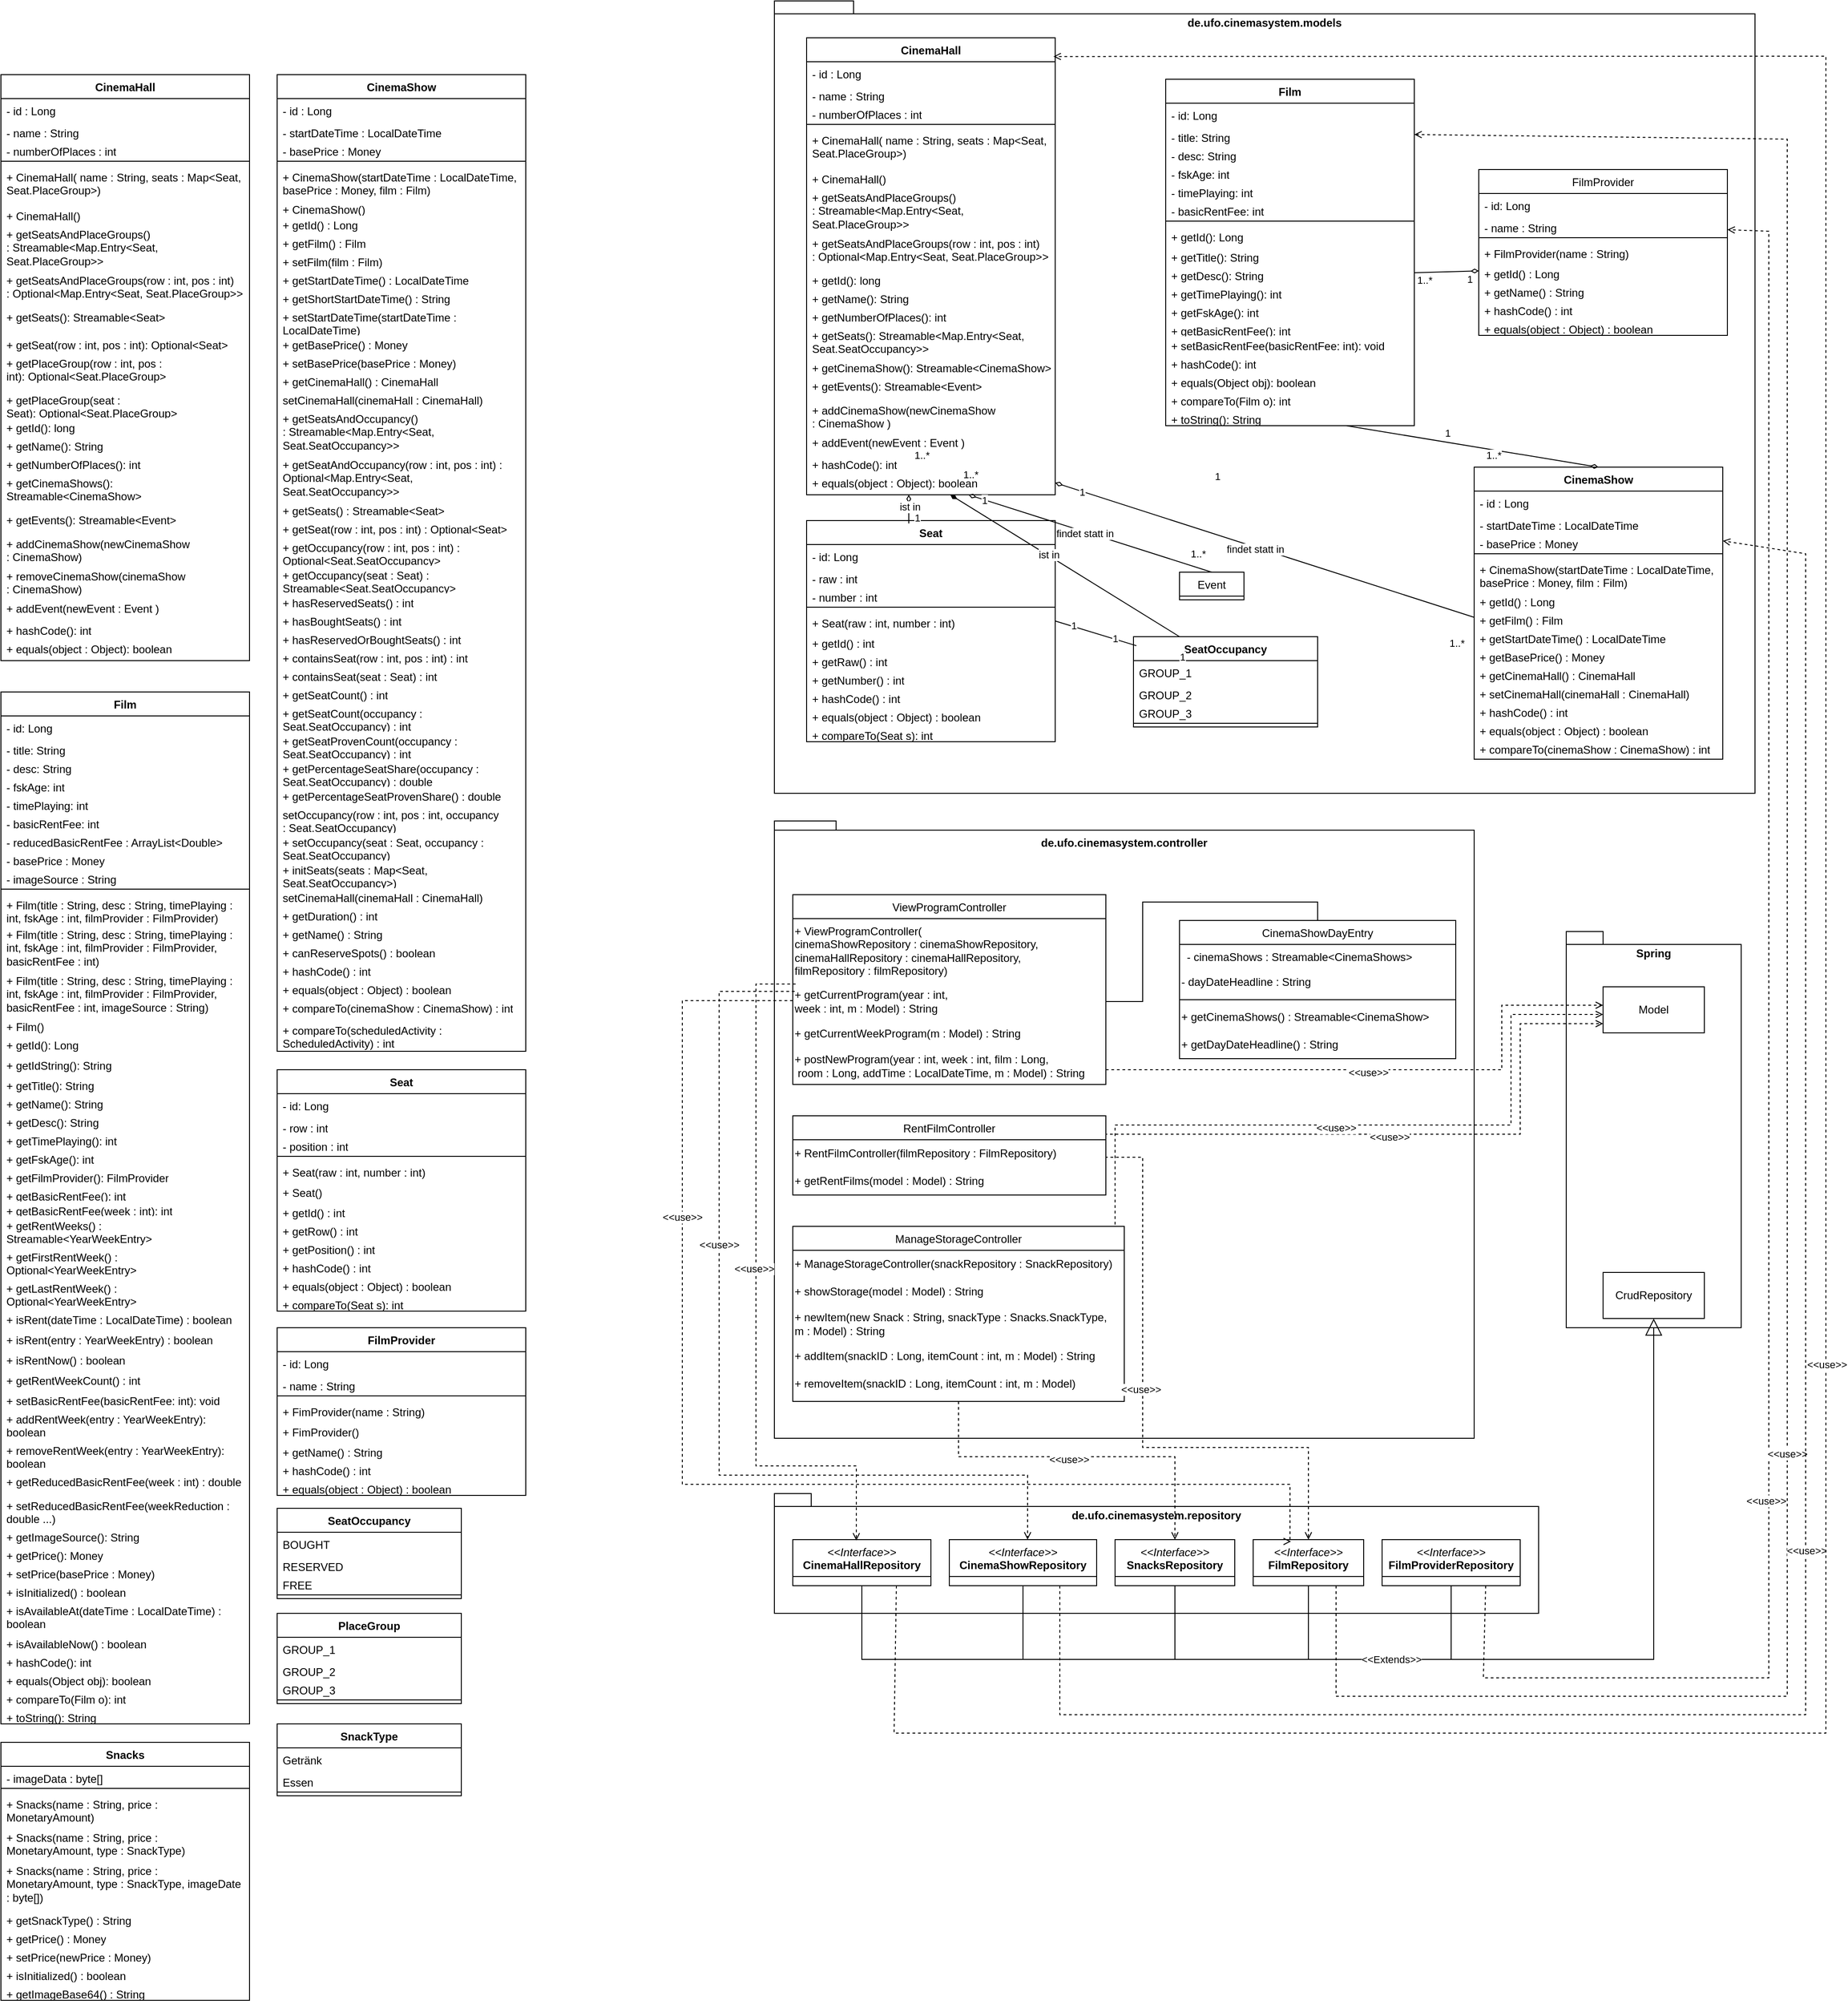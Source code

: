 <mxfile version="24.6.4" type="device">
  <diagram id="C5RBs43oDa-KdzZeNtuy" name="Page-1">
    <mxGraphModel dx="1348" dy="709" grid="1" gridSize="10" guides="1" tooltips="1" connect="1" arrows="1" fold="1" page="1" pageScale="1" pageWidth="827" pageHeight="1169" math="0" shadow="0">
      <root>
        <mxCell id="WIyWlLk6GJQsqaUBKTNV-0" />
        <mxCell id="WIyWlLk6GJQsqaUBKTNV-1" parent="WIyWlLk6GJQsqaUBKTNV-0" />
        <mxCell id="j9wG2tnD-Bj2alD1Jjqa-212" value="de.ufo.cinemasystem.controller" style="shape=folder;fontStyle=1;spacingTop=10;tabWidth=50;tabHeight=10;tabPosition=left;html=1;whiteSpace=wrap;verticalAlign=top;" parent="WIyWlLk6GJQsqaUBKTNV-1" vertex="1">
          <mxGeometry x="40" y="930" width="760" height="670" as="geometry" />
        </mxCell>
        <mxCell id="j9wG2tnD-Bj2alD1Jjqa-190" value="de.ufo.cinemasystem.repository" style="shape=folder;fontStyle=1;spacingTop=10;tabWidth=40;tabHeight=14;tabPosition=left;html=1;whiteSpace=wrap;align=center;verticalAlign=top;strokeColor=default;" parent="WIyWlLk6GJQsqaUBKTNV-1" vertex="1">
          <mxGeometry x="40" y="1660" width="830" height="130" as="geometry" />
        </mxCell>
        <mxCell id="j9wG2tnD-Bj2alD1Jjqa-152" value="de.ufo.cinemasystem.models" style="shape=folder;fontStyle=1;spacingTop=10;tabWidth=40;tabHeight=14;tabPosition=left;html=1;whiteSpace=wrap;align=center;verticalAlign=top;strokeColor=default;" parent="WIyWlLk6GJQsqaUBKTNV-1" vertex="1">
          <mxGeometry x="40" y="40" width="1065" height="860" as="geometry" />
        </mxCell>
        <mxCell id="zkfFHV4jXpPFQw0GAbJ--6" value="ViewProgramController" style="swimlane;fontStyle=0;align=center;verticalAlign=top;childLayout=stackLayout;horizontal=1;startSize=26;horizontalStack=0;resizeParent=1;resizeLast=0;collapsible=1;marginBottom=0;rounded=0;shadow=0;strokeWidth=1;" parent="WIyWlLk6GJQsqaUBKTNV-1" vertex="1">
          <mxGeometry x="60" y="1010" width="340" height="206" as="geometry">
            <mxRectangle x="130" y="380" width="160" height="26" as="alternateBounds" />
          </mxGeometry>
        </mxCell>
        <mxCell id="j9wG2tnD-Bj2alD1Jjqa-15" value="+ ViewProgramController(&lt;div&gt;cinemaShowRepository : cinemaShowRepository,&lt;/div&gt;&lt;div&gt;cinemaHallRepository : cinemaHallRepository,&lt;/div&gt;&lt;div&gt;filmRepository : filmRepository)&lt;/div&gt;" style="text;html=1;align=left;verticalAlign=middle;resizable=0;points=[];autosize=1;strokeColor=none;fillColor=none;" parent="zkfFHV4jXpPFQw0GAbJ--6" vertex="1">
          <mxGeometry y="26" width="340" height="70" as="geometry" />
        </mxCell>
        <mxCell id="j9wG2tnD-Bj2alD1Jjqa-0" value="+ getCurrentProgram(year : int,&amp;nbsp;&lt;div&gt;week : int, m : Model) : String&lt;/div&gt;" style="text;html=1;align=left;verticalAlign=middle;resizable=0;points=[];autosize=1;strokeColor=none;fillColor=none;" parent="zkfFHV4jXpPFQw0GAbJ--6" vertex="1">
          <mxGeometry y="96" width="340" height="40" as="geometry" />
        </mxCell>
        <mxCell id="j9wG2tnD-Bj2alD1Jjqa-14" value="+ getCurrentWeekProgram(m : Model) : String" style="text;html=1;align=left;verticalAlign=middle;resizable=0;points=[];autosize=1;strokeColor=none;fillColor=none;" parent="zkfFHV4jXpPFQw0GAbJ--6" vertex="1">
          <mxGeometry y="136" width="340" height="30" as="geometry" />
        </mxCell>
        <mxCell id="j9wG2tnD-Bj2alD1Jjqa-1" value="+ postNewProgram(year : int, week : int,&amp;nbsp;&lt;span style=&quot;background-color: initial;&quot;&gt;film : Long,&lt;/span&gt;&lt;div&gt;&lt;span style=&quot;background-color: initial;&quot;&gt;&amp;nbsp;room : Long, addTime : LocalDateTime, m : Model) : String&lt;/span&gt;&lt;/div&gt;" style="text;html=1;align=left;verticalAlign=middle;resizable=0;points=[];autosize=1;strokeColor=none;fillColor=none;" parent="zkfFHV4jXpPFQw0GAbJ--6" vertex="1">
          <mxGeometry y="166" width="340" height="40" as="geometry" />
        </mxCell>
        <mxCell id="zkfFHV4jXpPFQw0GAbJ--13" value="CinemaShowDayEntry" style="swimlane;fontStyle=0;align=center;verticalAlign=top;childLayout=stackLayout;horizontal=1;startSize=26;horizontalStack=0;resizeParent=1;resizeLast=0;collapsible=1;marginBottom=0;rounded=0;shadow=0;strokeWidth=1;" parent="WIyWlLk6GJQsqaUBKTNV-1" vertex="1">
          <mxGeometry x="480" y="1038" width="300" height="150" as="geometry">
            <mxRectangle x="340" y="380" width="170" height="26" as="alternateBounds" />
          </mxGeometry>
        </mxCell>
        <mxCell id="zkfFHV4jXpPFQw0GAbJ--14" value="- cinemaShows : Streamable&lt;CinemaShows&gt;" style="text;align=left;verticalAlign=top;spacingLeft=6;spacingRight=4;overflow=hidden;rotatable=0;points=[[0,0.5],[1,0.5]];portConstraint=eastwest;" parent="zkfFHV4jXpPFQw0GAbJ--13" vertex="1">
          <mxGeometry y="26" width="300" height="26" as="geometry" />
        </mxCell>
        <mxCell id="j9wG2tnD-Bj2alD1Jjqa-3" value="- dayDateHeadline : String" style="text;html=1;align=left;verticalAlign=middle;resizable=0;points=[];autosize=1;strokeColor=none;fillColor=none;" parent="zkfFHV4jXpPFQw0GAbJ--13" vertex="1">
          <mxGeometry y="52" width="300" height="30" as="geometry" />
        </mxCell>
        <mxCell id="zkfFHV4jXpPFQw0GAbJ--15" value="" style="line;html=1;strokeWidth=1;align=left;verticalAlign=middle;spacingTop=-1;spacingLeft=3;spacingRight=3;rotatable=0;labelPosition=right;points=[];portConstraint=eastwest;" parent="zkfFHV4jXpPFQw0GAbJ--13" vertex="1">
          <mxGeometry y="82" width="300" height="8" as="geometry" />
        </mxCell>
        <mxCell id="j9wG2tnD-Bj2alD1Jjqa-4" value="+ getCinemaShows() : Streamable&amp;lt;CinemaShow&amp;gt;" style="text;html=1;align=left;verticalAlign=middle;resizable=0;points=[];autosize=1;strokeColor=none;fillColor=none;" parent="zkfFHV4jXpPFQw0GAbJ--13" vertex="1">
          <mxGeometry y="90" width="300" height="30" as="geometry" />
        </mxCell>
        <mxCell id="j9wG2tnD-Bj2alD1Jjqa-5" value="+ getDayDateHeadline() : String" style="text;html=1;align=left;verticalAlign=middle;resizable=0;points=[];autosize=1;strokeColor=none;fillColor=none;" parent="zkfFHV4jXpPFQw0GAbJ--13" vertex="1">
          <mxGeometry y="120" width="300" height="30" as="geometry" />
        </mxCell>
        <mxCell id="j9wG2tnD-Bj2alD1Jjqa-7" value="RentFilmController" style="swimlane;fontStyle=0;align=center;verticalAlign=top;childLayout=stackLayout;horizontal=1;startSize=26;horizontalStack=0;resizeParent=1;resizeLast=0;collapsible=1;marginBottom=0;rounded=0;shadow=0;strokeWidth=1;" parent="WIyWlLk6GJQsqaUBKTNV-1" vertex="1">
          <mxGeometry x="60" y="1250" width="340" height="86" as="geometry">
            <mxRectangle x="130" y="380" width="160" height="26" as="alternateBounds" />
          </mxGeometry>
        </mxCell>
        <mxCell id="j9wG2tnD-Bj2alD1Jjqa-16" value="+ RentFilmController(filmRepository : FilmRepository)" style="text;html=1;align=left;verticalAlign=middle;resizable=0;points=[];autosize=1;strokeColor=none;fillColor=none;" parent="j9wG2tnD-Bj2alD1Jjqa-7" vertex="1">
          <mxGeometry y="26" width="340" height="30" as="geometry" />
        </mxCell>
        <mxCell id="j9wG2tnD-Bj2alD1Jjqa-8" value="+ getRentFilms(model : Model) : String" style="text;html=1;align=left;verticalAlign=middle;resizable=0;points=[];autosize=1;strokeColor=none;fillColor=none;" parent="j9wG2tnD-Bj2alD1Jjqa-7" vertex="1">
          <mxGeometry y="56" width="340" height="30" as="geometry" />
        </mxCell>
        <mxCell id="j9wG2tnD-Bj2alD1Jjqa-227" style="edgeStyle=orthogonalEdgeStyle;rounded=0;orthogonalLoop=1;jettySize=auto;html=1;dashed=1;endArrow=open;endFill=0;" parent="WIyWlLk6GJQsqaUBKTNV-1" source="j9wG2tnD-Bj2alD1Jjqa-11" target="j9wG2tnD-Bj2alD1Jjqa-187" edge="1">
          <mxGeometry relative="1" as="geometry">
            <Array as="points">
              <mxPoint x="240" y="1620" />
              <mxPoint x="475" y="1620" />
            </Array>
          </mxGeometry>
        </mxCell>
        <mxCell id="j9wG2tnD-Bj2alD1Jjqa-228" value="&amp;lt;&amp;lt;use&amp;gt;&amp;gt;" style="edgeLabel;html=1;align=center;verticalAlign=middle;resizable=0;points=[];" parent="j9wG2tnD-Bj2alD1Jjqa-227" vertex="1" connectable="0">
          <mxGeometry x="-0.069" y="-3" relative="1" as="geometry">
            <mxPoint x="1" as="offset" />
          </mxGeometry>
        </mxCell>
        <mxCell id="j9wG2tnD-Bj2alD1Jjqa-11" value="ManageStorageController" style="swimlane;fontStyle=0;align=center;verticalAlign=top;childLayout=stackLayout;horizontal=1;startSize=26;horizontalStack=0;resizeParent=1;resizeLast=0;collapsible=1;marginBottom=0;rounded=0;shadow=0;strokeWidth=1;" parent="WIyWlLk6GJQsqaUBKTNV-1" vertex="1">
          <mxGeometry x="60" y="1370" width="360" height="190" as="geometry">
            <mxRectangle x="130" y="380" width="160" height="26" as="alternateBounds" />
          </mxGeometry>
        </mxCell>
        <mxCell id="j9wG2tnD-Bj2alD1Jjqa-17" value="+ ManageStorageController(snackRepository : SnackRepository)" style="text;html=1;align=left;verticalAlign=middle;resizable=0;points=[];autosize=1;strokeColor=none;fillColor=none;" parent="j9wG2tnD-Bj2alD1Jjqa-11" vertex="1">
          <mxGeometry y="26" width="360" height="30" as="geometry" />
        </mxCell>
        <mxCell id="j9wG2tnD-Bj2alD1Jjqa-19" value="+ showStorage(model : Model) : String" style="text;html=1;align=left;verticalAlign=middle;resizable=0;points=[];autosize=1;strokeColor=none;fillColor=none;" parent="j9wG2tnD-Bj2alD1Jjqa-11" vertex="1">
          <mxGeometry y="56" width="360" height="30" as="geometry" />
        </mxCell>
        <mxCell id="j9wG2tnD-Bj2alD1Jjqa-20" value="+ newItem(new Snack : String, snackType : Snacks.SnackType,&lt;div&gt;m : Model) : String&lt;/div&gt;" style="text;html=1;align=left;verticalAlign=middle;resizable=0;points=[];autosize=1;strokeColor=none;fillColor=none;" parent="j9wG2tnD-Bj2alD1Jjqa-11" vertex="1">
          <mxGeometry y="86" width="360" height="40" as="geometry" />
        </mxCell>
        <mxCell id="j9wG2tnD-Bj2alD1Jjqa-21" value="+ addItem(snackID : Long, itemCount : int, m : Model) : String" style="text;html=1;align=left;verticalAlign=middle;resizable=0;points=[];autosize=1;strokeColor=none;fillColor=none;" parent="j9wG2tnD-Bj2alD1Jjqa-11" vertex="1">
          <mxGeometry y="126" width="360" height="30" as="geometry" />
        </mxCell>
        <mxCell id="j9wG2tnD-Bj2alD1Jjqa-22" value="+ removeItem(snackID : Long, itemCount : int, m : Model)" style="text;html=1;align=left;verticalAlign=middle;resizable=0;points=[];autosize=1;strokeColor=none;fillColor=none;" parent="j9wG2tnD-Bj2alD1Jjqa-11" vertex="1">
          <mxGeometry y="156" width="360" height="30" as="geometry" />
        </mxCell>
        <mxCell id="j9wG2tnD-Bj2alD1Jjqa-49" value="Film" style="swimlane;fontStyle=1;align=center;verticalAlign=top;childLayout=stackLayout;horizontal=1;startSize=26;horizontalStack=0;resizeParent=1;resizeParentMax=0;resizeLast=0;collapsible=1;marginBottom=0;whiteSpace=wrap;html=1;" parent="WIyWlLk6GJQsqaUBKTNV-1" vertex="1">
          <mxGeometry x="465" y="125" width="270" height="376" as="geometry" />
        </mxCell>
        <mxCell id="j9wG2tnD-Bj2alD1Jjqa-50" value="- id: Long" style="text;strokeColor=none;fillColor=none;align=left;verticalAlign=top;spacingLeft=4;spacingRight=4;overflow=hidden;rotatable=0;points=[[0,0.5],[1,0.5]];portConstraint=eastwest;whiteSpace=wrap;html=1;" parent="j9wG2tnD-Bj2alD1Jjqa-49" vertex="1">
          <mxGeometry y="26" width="270" height="24" as="geometry" />
        </mxCell>
        <mxCell id="j9wG2tnD-Bj2alD1Jjqa-51" value="- title: String" style="text;strokeColor=none;fillColor=none;align=left;verticalAlign=top;spacingLeft=4;spacingRight=4;overflow=hidden;rotatable=0;points=[[0,0.5],[1,0.5]];portConstraint=eastwest;whiteSpace=wrap;html=1;" parent="j9wG2tnD-Bj2alD1Jjqa-49" vertex="1">
          <mxGeometry y="50" width="270" height="20" as="geometry" />
        </mxCell>
        <mxCell id="j9wG2tnD-Bj2alD1Jjqa-52" value="- desc: String" style="text;strokeColor=none;fillColor=none;align=left;verticalAlign=top;spacingLeft=4;spacingRight=4;overflow=hidden;rotatable=0;points=[[0,0.5],[1,0.5]];portConstraint=eastwest;whiteSpace=wrap;html=1;" parent="j9wG2tnD-Bj2alD1Jjqa-49" vertex="1">
          <mxGeometry y="70" width="270" height="20" as="geometry" />
        </mxCell>
        <mxCell id="j9wG2tnD-Bj2alD1Jjqa-53" value="- fskAge: int" style="text;strokeColor=none;fillColor=none;align=left;verticalAlign=top;spacingLeft=4;spacingRight=4;overflow=hidden;rotatable=0;points=[[0,0.5],[1,0.5]];portConstraint=eastwest;whiteSpace=wrap;html=1;" parent="j9wG2tnD-Bj2alD1Jjqa-49" vertex="1">
          <mxGeometry y="90" width="270" height="20" as="geometry" />
        </mxCell>
        <mxCell id="j9wG2tnD-Bj2alD1Jjqa-54" value="- timePlaying: int" style="text;strokeColor=none;fillColor=none;align=left;verticalAlign=top;spacingLeft=4;spacingRight=4;overflow=hidden;rotatable=0;points=[[0,0.5],[1,0.5]];portConstraint=eastwest;whiteSpace=wrap;html=1;" parent="j9wG2tnD-Bj2alD1Jjqa-49" vertex="1">
          <mxGeometry y="110" width="270" height="20" as="geometry" />
        </mxCell>
        <mxCell id="j9wG2tnD-Bj2alD1Jjqa-55" value="- basicRentFee: int" style="text;strokeColor=none;fillColor=none;align=left;verticalAlign=top;spacingLeft=4;spacingRight=4;overflow=hidden;rotatable=0;points=[[0,0.5],[1,0.5]];portConstraint=eastwest;whiteSpace=wrap;html=1;" parent="j9wG2tnD-Bj2alD1Jjqa-49" vertex="1">
          <mxGeometry y="130" width="270" height="20" as="geometry" />
        </mxCell>
        <mxCell id="j9wG2tnD-Bj2alD1Jjqa-56" value="" style="line;strokeWidth=1;fillColor=none;align=left;verticalAlign=middle;spacingTop=-1;spacingLeft=3;spacingRight=3;rotatable=0;labelPosition=right;points=[];portConstraint=eastwest;strokeColor=inherit;" parent="j9wG2tnD-Bj2alD1Jjqa-49" vertex="1">
          <mxGeometry y="150" width="270" height="8" as="geometry" />
        </mxCell>
        <mxCell id="j9wG2tnD-Bj2alD1Jjqa-57" value="+ getId(): Long" style="text;strokeColor=none;fillColor=none;align=left;verticalAlign=top;spacingLeft=4;spacingRight=4;overflow=hidden;rotatable=0;points=[[0,0.5],[1,0.5]];portConstraint=eastwest;whiteSpace=wrap;html=1;" parent="j9wG2tnD-Bj2alD1Jjqa-49" vertex="1">
          <mxGeometry y="158" width="270" height="22" as="geometry" />
        </mxCell>
        <mxCell id="j9wG2tnD-Bj2alD1Jjqa-58" value="+ getTitle(): String" style="text;strokeColor=none;fillColor=none;align=left;verticalAlign=top;spacingLeft=4;spacingRight=4;overflow=hidden;rotatable=0;points=[[0,0.5],[1,0.5]];portConstraint=eastwest;whiteSpace=wrap;html=1;" parent="j9wG2tnD-Bj2alD1Jjqa-49" vertex="1">
          <mxGeometry y="180" width="270" height="20" as="geometry" />
        </mxCell>
        <mxCell id="j9wG2tnD-Bj2alD1Jjqa-59" value="+ getDesc(): String" style="text;strokeColor=none;fillColor=none;align=left;verticalAlign=top;spacingLeft=4;spacingRight=4;overflow=hidden;rotatable=0;points=[[0,0.5],[1,0.5]];portConstraint=eastwest;whiteSpace=wrap;html=1;" parent="j9wG2tnD-Bj2alD1Jjqa-49" vertex="1">
          <mxGeometry y="200" width="270" height="20" as="geometry" />
        </mxCell>
        <mxCell id="j9wG2tnD-Bj2alD1Jjqa-60" value="+ getTimePlaying(): int" style="text;strokeColor=none;fillColor=none;align=left;verticalAlign=top;spacingLeft=4;spacingRight=4;overflow=hidden;rotatable=0;points=[[0,0.5],[1,0.5]];portConstraint=eastwest;whiteSpace=wrap;html=1;" parent="j9wG2tnD-Bj2alD1Jjqa-49" vertex="1">
          <mxGeometry y="220" width="270" height="20" as="geometry" />
        </mxCell>
        <mxCell id="j9wG2tnD-Bj2alD1Jjqa-61" value="+ getFskAge(): int" style="text;strokeColor=none;fillColor=none;align=left;verticalAlign=top;spacingLeft=4;spacingRight=4;overflow=hidden;rotatable=0;points=[[0,0.5],[1,0.5]];portConstraint=eastwest;whiteSpace=wrap;html=1;" parent="j9wG2tnD-Bj2alD1Jjqa-49" vertex="1">
          <mxGeometry y="240" width="270" height="20" as="geometry" />
        </mxCell>
        <mxCell id="j9wG2tnD-Bj2alD1Jjqa-62" value="+ getBasicRentFee(): int" style="text;strokeColor=none;fillColor=none;align=left;verticalAlign=top;spacingLeft=4;spacingRight=4;overflow=hidden;rotatable=0;points=[[0,0.5],[1,0.5]];portConstraint=eastwest;whiteSpace=wrap;html=1;" parent="j9wG2tnD-Bj2alD1Jjqa-49" vertex="1">
          <mxGeometry y="260" width="270" height="16" as="geometry" />
        </mxCell>
        <mxCell id="j9wG2tnD-Bj2alD1Jjqa-63" value="+ setBasicRentFee(basicRentFee: int): void" style="text;strokeColor=none;fillColor=none;align=left;verticalAlign=top;spacingLeft=4;spacingRight=4;overflow=hidden;rotatable=0;points=[[0,0.5],[1,0.5]];portConstraint=eastwest;whiteSpace=wrap;html=1;" parent="j9wG2tnD-Bj2alD1Jjqa-49" vertex="1">
          <mxGeometry y="276" width="270" height="20" as="geometry" />
        </mxCell>
        <mxCell id="j9wG2tnD-Bj2alD1Jjqa-64" value="+ hashCode(): int" style="text;strokeColor=none;fillColor=none;align=left;verticalAlign=top;spacingLeft=4;spacingRight=4;overflow=hidden;rotatable=0;points=[[0,0.5],[1,0.5]];portConstraint=eastwest;whiteSpace=wrap;html=1;" parent="j9wG2tnD-Bj2alD1Jjqa-49" vertex="1">
          <mxGeometry y="296" width="270" height="20" as="geometry" />
        </mxCell>
        <mxCell id="j9wG2tnD-Bj2alD1Jjqa-65" value="+ equals(Object obj): boolean" style="text;strokeColor=none;fillColor=none;align=left;verticalAlign=top;spacingLeft=4;spacingRight=4;overflow=hidden;rotatable=0;points=[[0,0.5],[1,0.5]];portConstraint=eastwest;whiteSpace=wrap;html=1;" parent="j9wG2tnD-Bj2alD1Jjqa-49" vertex="1">
          <mxGeometry y="316" width="270" height="20" as="geometry" />
        </mxCell>
        <mxCell id="j9wG2tnD-Bj2alD1Jjqa-66" value="+ compareTo(Film o): int" style="text;strokeColor=none;fillColor=none;align=left;verticalAlign=top;spacingLeft=4;spacingRight=4;overflow=hidden;rotatable=0;points=[[0,0.5],[1,0.5]];portConstraint=eastwest;whiteSpace=wrap;html=1;" parent="j9wG2tnD-Bj2alD1Jjqa-49" vertex="1">
          <mxGeometry y="336" width="270" height="20" as="geometry" />
        </mxCell>
        <mxCell id="j9wG2tnD-Bj2alD1Jjqa-67" value="+ toString(): String" style="text;strokeColor=none;fillColor=none;align=left;verticalAlign=top;spacingLeft=4;spacingRight=4;overflow=hidden;rotatable=0;points=[[0,0.5],[1,0.5]];portConstraint=eastwest;whiteSpace=wrap;html=1;" parent="j9wG2tnD-Bj2alD1Jjqa-49" vertex="1">
          <mxGeometry y="356" width="270" height="20" as="geometry" />
        </mxCell>
        <mxCell id="j9wG2tnD-Bj2alD1Jjqa-68" value="&lt;span style=&quot;font-weight: 400; text-wrap: nowrap;&quot;&gt;FilmProvider&lt;/span&gt;" style="swimlane;fontStyle=1;align=center;verticalAlign=top;childLayout=stackLayout;horizontal=1;startSize=26;horizontalStack=0;resizeParent=1;resizeParentMax=0;resizeLast=0;collapsible=1;marginBottom=0;whiteSpace=wrap;html=1;" parent="WIyWlLk6GJQsqaUBKTNV-1" vertex="1">
          <mxGeometry x="805" y="223" width="270" height="180" as="geometry" />
        </mxCell>
        <mxCell id="j9wG2tnD-Bj2alD1Jjqa-69" value="- id: Long" style="text;strokeColor=none;fillColor=none;align=left;verticalAlign=top;spacingLeft=4;spacingRight=4;overflow=hidden;rotatable=0;points=[[0,0.5],[1,0.5]];portConstraint=eastwest;whiteSpace=wrap;html=1;" parent="j9wG2tnD-Bj2alD1Jjqa-68" vertex="1">
          <mxGeometry y="26" width="270" height="24" as="geometry" />
        </mxCell>
        <mxCell id="j9wG2tnD-Bj2alD1Jjqa-70" value="&lt;span style=&quot;text-wrap: nowrap;&quot;&gt;- name : String&lt;/span&gt;" style="text;strokeColor=none;fillColor=none;align=left;verticalAlign=top;spacingLeft=4;spacingRight=4;overflow=hidden;rotatable=0;points=[[0,0.5],[1,0.5]];portConstraint=eastwest;whiteSpace=wrap;html=1;" parent="j9wG2tnD-Bj2alD1Jjqa-68" vertex="1">
          <mxGeometry y="50" width="270" height="20" as="geometry" />
        </mxCell>
        <mxCell id="j9wG2tnD-Bj2alD1Jjqa-75" value="" style="line;strokeWidth=1;fillColor=none;align=left;verticalAlign=middle;spacingTop=-1;spacingLeft=3;spacingRight=3;rotatable=0;labelPosition=right;points=[];portConstraint=eastwest;strokeColor=inherit;" parent="j9wG2tnD-Bj2alD1Jjqa-68" vertex="1">
          <mxGeometry y="70" width="270" height="8" as="geometry" />
        </mxCell>
        <mxCell id="j9wG2tnD-Bj2alD1Jjqa-76" value="&lt;span style=&quot;text-wrap: nowrap;&quot;&gt;+ FilmProvider(name : String)&lt;/span&gt;" style="text;strokeColor=none;fillColor=none;align=left;verticalAlign=top;spacingLeft=4;spacingRight=4;overflow=hidden;rotatable=0;points=[[0,0.5],[1,0.5]];portConstraint=eastwest;whiteSpace=wrap;html=1;" parent="j9wG2tnD-Bj2alD1Jjqa-68" vertex="1">
          <mxGeometry y="78" width="270" height="22" as="geometry" />
        </mxCell>
        <mxCell id="j9wG2tnD-Bj2alD1Jjqa-77" value="&lt;span style=&quot;text-wrap: nowrap;&quot;&gt;+ getId() : Long&lt;/span&gt;" style="text;strokeColor=none;fillColor=none;align=left;verticalAlign=top;spacingLeft=4;spacingRight=4;overflow=hidden;rotatable=0;points=[[0,0.5],[1,0.5]];portConstraint=eastwest;whiteSpace=wrap;html=1;" parent="j9wG2tnD-Bj2alD1Jjqa-68" vertex="1">
          <mxGeometry y="100" width="270" height="20" as="geometry" />
        </mxCell>
        <mxCell id="j9wG2tnD-Bj2alD1Jjqa-78" value="&lt;span style=&quot;text-wrap: nowrap;&quot;&gt;+ getName() : String&lt;/span&gt;" style="text;strokeColor=none;fillColor=none;align=left;verticalAlign=top;spacingLeft=4;spacingRight=4;overflow=hidden;rotatable=0;points=[[0,0.5],[1,0.5]];portConstraint=eastwest;whiteSpace=wrap;html=1;" parent="j9wG2tnD-Bj2alD1Jjqa-68" vertex="1">
          <mxGeometry y="120" width="270" height="20" as="geometry" />
        </mxCell>
        <mxCell id="j9wG2tnD-Bj2alD1Jjqa-79" value="&lt;span style=&quot;text-wrap: nowrap;&quot;&gt;+ hashCode() : int&lt;/span&gt;" style="text;strokeColor=none;fillColor=none;align=left;verticalAlign=top;spacingLeft=4;spacingRight=4;overflow=hidden;rotatable=0;points=[[0,0.5],[1,0.5]];portConstraint=eastwest;whiteSpace=wrap;html=1;" parent="j9wG2tnD-Bj2alD1Jjqa-68" vertex="1">
          <mxGeometry y="140" width="270" height="20" as="geometry" />
        </mxCell>
        <mxCell id="j9wG2tnD-Bj2alD1Jjqa-80" value="&lt;span style=&quot;text-wrap: nowrap;&quot;&gt;+ equals(object : Object) : boolean&lt;/span&gt;" style="text;strokeColor=none;fillColor=none;align=left;verticalAlign=top;spacingLeft=4;spacingRight=4;overflow=hidden;rotatable=0;points=[[0,0.5],[1,0.5]];portConstraint=eastwest;whiteSpace=wrap;html=1;" parent="j9wG2tnD-Bj2alD1Jjqa-68" vertex="1">
          <mxGeometry y="160" width="270" height="20" as="geometry" />
        </mxCell>
        <mxCell id="j9wG2tnD-Bj2alD1Jjqa-91" value="CinemaHall" style="swimlane;fontStyle=1;align=center;verticalAlign=top;childLayout=stackLayout;horizontal=1;startSize=26;horizontalStack=0;resizeParent=1;resizeParentMax=0;resizeLast=0;collapsible=1;marginBottom=0;whiteSpace=wrap;html=1;" parent="WIyWlLk6GJQsqaUBKTNV-1" vertex="1">
          <mxGeometry x="75" y="80" width="270" height="496" as="geometry" />
        </mxCell>
        <mxCell id="j9wG2tnD-Bj2alD1Jjqa-92" value="- id : Long" style="text;strokeColor=none;fillColor=none;align=left;verticalAlign=top;spacingLeft=4;spacingRight=4;overflow=hidden;rotatable=0;points=[[0,0.5],[1,0.5]];portConstraint=eastwest;whiteSpace=wrap;html=1;" parent="j9wG2tnD-Bj2alD1Jjqa-91" vertex="1">
          <mxGeometry y="26" width="270" height="24" as="geometry" />
        </mxCell>
        <mxCell id="j9wG2tnD-Bj2alD1Jjqa-93" value="- name : String" style="text;strokeColor=none;fillColor=none;align=left;verticalAlign=top;spacingLeft=4;spacingRight=4;overflow=hidden;rotatable=0;points=[[0,0.5],[1,0.5]];portConstraint=eastwest;whiteSpace=wrap;html=1;" parent="j9wG2tnD-Bj2alD1Jjqa-91" vertex="1">
          <mxGeometry y="50" width="270" height="20" as="geometry" />
        </mxCell>
        <mxCell id="j9wG2tnD-Bj2alD1Jjqa-94" value="&lt;font face=&quot;ywTWA3tYlKPthzdufxkg&quot;&gt;-&lt;/font&gt;&lt;font face=&quot;Helvetica&quot;&gt;&amp;nbsp;numberOfPlaces : int&lt;/font&gt;" style="text;strokeColor=none;fillColor=none;align=left;verticalAlign=top;spacingLeft=4;spacingRight=4;overflow=hidden;rotatable=0;points=[[0,0.5],[1,0.5]];portConstraint=eastwest;whiteSpace=wrap;html=1;" parent="j9wG2tnD-Bj2alD1Jjqa-91" vertex="1">
          <mxGeometry y="70" width="270" height="20" as="geometry" />
        </mxCell>
        <mxCell id="j9wG2tnD-Bj2alD1Jjqa-98" value="" style="line;strokeWidth=1;fillColor=none;align=left;verticalAlign=middle;spacingTop=-1;spacingLeft=3;spacingRight=3;rotatable=0;labelPosition=right;points=[];portConstraint=eastwest;strokeColor=inherit;" parent="j9wG2tnD-Bj2alD1Jjqa-91" vertex="1">
          <mxGeometry y="90" width="270" height="8" as="geometry" />
        </mxCell>
        <mxCell id="j9wG2tnD-Bj2alD1Jjqa-99" value="+&amp;nbsp;CinemaHall( name :&amp;nbsp;String, seats : Map&amp;lt;Seat, Seat.PlaceGroup&amp;gt;)&lt;div&gt;&lt;br&gt;&lt;/div&gt;" style="text;strokeColor=none;fillColor=none;align=left;verticalAlign=top;spacingLeft=4;spacingRight=4;overflow=hidden;rotatable=0;points=[[0,0.5],[1,0.5]];portConstraint=eastwest;whiteSpace=wrap;html=1;" parent="j9wG2tnD-Bj2alD1Jjqa-91" vertex="1">
          <mxGeometry y="98" width="270" height="42" as="geometry" />
        </mxCell>
        <mxCell id="j9wG2tnD-Bj2alD1Jjqa-100" value="+&amp;nbsp;CinemaHall()" style="text;strokeColor=none;fillColor=none;align=left;verticalAlign=top;spacingLeft=4;spacingRight=4;overflow=hidden;rotatable=0;points=[[0,0.5],[1,0.5]];portConstraint=eastwest;whiteSpace=wrap;html=1;" parent="j9wG2tnD-Bj2alD1Jjqa-91" vertex="1">
          <mxGeometry y="140" width="270" height="20" as="geometry" />
        </mxCell>
        <mxCell id="CPUWAKYl9z688GiTzm30-58" value="+&amp;nbsp;getSeatsAndPlaceGroups() :&amp;nbsp;Streamable&amp;lt;Map.Entry&amp;lt;Seat, Seat.PlaceGroup&amp;gt;&amp;gt;" style="text;strokeColor=none;fillColor=none;align=left;verticalAlign=top;spacingLeft=4;spacingRight=4;overflow=hidden;rotatable=0;points=[[0,0.5],[1,0.5]];portConstraint=eastwest;whiteSpace=wrap;html=1;" parent="j9wG2tnD-Bj2alD1Jjqa-91" vertex="1">
          <mxGeometry y="160" width="270" height="50" as="geometry" />
        </mxCell>
        <mxCell id="CPUWAKYl9z688GiTzm30-57" value="+&amp;nbsp;getSeatsAndPlaceGroups(row : int, pos : int) :&amp;nbsp;Optional&amp;lt;Map.Entry&amp;lt;Seat, Seat.PlaceGroup&amp;gt;&amp;gt;" style="text;strokeColor=none;fillColor=none;align=left;verticalAlign=top;spacingLeft=4;spacingRight=4;overflow=hidden;rotatable=0;points=[[0,0.5],[1,0.5]];portConstraint=eastwest;whiteSpace=wrap;html=1;" parent="j9wG2tnD-Bj2alD1Jjqa-91" vertex="1">
          <mxGeometry y="210" width="270" height="40" as="geometry" />
        </mxCell>
        <mxCell id="j9wG2tnD-Bj2alD1Jjqa-101" value="+ getId(): long" style="text;strokeColor=none;fillColor=none;align=left;verticalAlign=top;spacingLeft=4;spacingRight=4;overflow=hidden;rotatable=0;points=[[0,0.5],[1,0.5]];portConstraint=eastwest;whiteSpace=wrap;html=1;" parent="j9wG2tnD-Bj2alD1Jjqa-91" vertex="1">
          <mxGeometry y="250" width="270" height="20" as="geometry" />
        </mxCell>
        <mxCell id="j9wG2tnD-Bj2alD1Jjqa-102" value="+ getName(): String" style="text;strokeColor=none;fillColor=none;align=left;verticalAlign=top;spacingLeft=4;spacingRight=4;overflow=hidden;rotatable=0;points=[[0,0.5],[1,0.5]];portConstraint=eastwest;whiteSpace=wrap;html=1;" parent="j9wG2tnD-Bj2alD1Jjqa-91" vertex="1">
          <mxGeometry y="270" width="270" height="20" as="geometry" />
        </mxCell>
        <mxCell id="j9wG2tnD-Bj2alD1Jjqa-103" value="+ getNumberOfPlaces(): int" style="text;strokeColor=none;fillColor=none;align=left;verticalAlign=top;spacingLeft=4;spacingRight=4;overflow=hidden;rotatable=0;points=[[0,0.5],[1,0.5]];portConstraint=eastwest;whiteSpace=wrap;html=1;" parent="j9wG2tnD-Bj2alD1Jjqa-91" vertex="1">
          <mxGeometry y="290" width="270" height="20" as="geometry" />
        </mxCell>
        <mxCell id="j9wG2tnD-Bj2alD1Jjqa-104" value="+&amp;nbsp;getSeats():&amp;nbsp;Streamable&amp;lt;Map.Entry&amp;lt;Seat,&lt;div&gt;Seat.SeatOccupancy&amp;gt;&amp;gt;&lt;/div&gt;" style="text;strokeColor=none;fillColor=none;align=left;verticalAlign=top;spacingLeft=4;spacingRight=4;overflow=hidden;rotatable=0;points=[[0,0.5],[1,0.5]];portConstraint=eastwest;whiteSpace=wrap;html=1;" parent="j9wG2tnD-Bj2alD1Jjqa-91" vertex="1">
          <mxGeometry y="310" width="270" height="35" as="geometry" />
        </mxCell>
        <mxCell id="j9wG2tnD-Bj2alD1Jjqa-105" value="+ getCinemaShow():&amp;nbsp;Streamable&amp;lt;CinemaShow&amp;gt;" style="text;strokeColor=none;fillColor=none;align=left;verticalAlign=top;spacingLeft=4;spacingRight=4;overflow=hidden;rotatable=0;points=[[0,0.5],[1,0.5]];portConstraint=eastwest;whiteSpace=wrap;html=1;" parent="j9wG2tnD-Bj2alD1Jjqa-91" vertex="1">
          <mxGeometry y="345" width="270" height="20" as="geometry" />
        </mxCell>
        <mxCell id="j9wG2tnD-Bj2alD1Jjqa-111" value="+&amp;nbsp;getEvents():&amp;nbsp;Streamable&amp;lt;Event&amp;gt;" style="text;strokeColor=none;fillColor=none;align=left;verticalAlign=top;spacingLeft=4;spacingRight=4;overflow=hidden;rotatable=0;points=[[0,0.5],[1,0.5]];portConstraint=eastwest;whiteSpace=wrap;html=1;" parent="j9wG2tnD-Bj2alD1Jjqa-91" vertex="1">
          <mxGeometry y="365" width="270" height="26" as="geometry" />
        </mxCell>
        <mxCell id="j9wG2tnD-Bj2alD1Jjqa-106" value="+&amp;nbsp;addCinemaShow(newCinemaShow :&amp;nbsp;CinemaShow )" style="text;strokeColor=none;fillColor=none;align=left;verticalAlign=top;spacingLeft=4;spacingRight=4;overflow=hidden;rotatable=0;points=[[0,0.5],[1,0.5]];portConstraint=eastwest;whiteSpace=wrap;html=1;" parent="j9wG2tnD-Bj2alD1Jjqa-91" vertex="1">
          <mxGeometry y="391" width="270" height="35" as="geometry" />
        </mxCell>
        <mxCell id="j9wG2tnD-Bj2alD1Jjqa-107" value="+&amp;nbsp;addEvent(newEvent :&amp;nbsp;Event&amp;nbsp;)" style="text;strokeColor=none;fillColor=none;align=left;verticalAlign=top;spacingLeft=4;spacingRight=4;overflow=hidden;rotatable=0;points=[[0,0.5],[1,0.5]];portConstraint=eastwest;whiteSpace=wrap;html=1;" parent="j9wG2tnD-Bj2alD1Jjqa-91" vertex="1">
          <mxGeometry y="426" width="270" height="24" as="geometry" />
        </mxCell>
        <mxCell id="j9wG2tnD-Bj2alD1Jjqa-108" value="+ hashCode(): int" style="text;strokeColor=none;fillColor=none;align=left;verticalAlign=top;spacingLeft=4;spacingRight=4;overflow=hidden;rotatable=0;points=[[0,0.5],[1,0.5]];portConstraint=eastwest;whiteSpace=wrap;html=1;" parent="j9wG2tnD-Bj2alD1Jjqa-91" vertex="1">
          <mxGeometry y="450" width="270" height="20" as="geometry" />
        </mxCell>
        <mxCell id="j9wG2tnD-Bj2alD1Jjqa-109" value="+ equals(object : Object): boolean" style="text;strokeColor=none;fillColor=none;align=left;verticalAlign=top;spacingLeft=4;spacingRight=4;overflow=hidden;rotatable=0;points=[[0,0.5],[1,0.5]];portConstraint=eastwest;whiteSpace=wrap;html=1;" parent="j9wG2tnD-Bj2alD1Jjqa-91" vertex="1">
          <mxGeometry y="470" width="270" height="26" as="geometry" />
        </mxCell>
        <mxCell id="j9wG2tnD-Bj2alD1Jjqa-112" value="CinemaShow" style="swimlane;fontStyle=1;align=center;verticalAlign=top;childLayout=stackLayout;horizontal=1;startSize=26;horizontalStack=0;resizeParent=1;resizeParentMax=0;resizeLast=0;collapsible=1;marginBottom=0;whiteSpace=wrap;html=1;" parent="WIyWlLk6GJQsqaUBKTNV-1" vertex="1">
          <mxGeometry x="800" y="546" width="270" height="317" as="geometry">
            <mxRectangle x="640" y="1456" width="110" height="30" as="alternateBounds" />
          </mxGeometry>
        </mxCell>
        <mxCell id="j9wG2tnD-Bj2alD1Jjqa-113" value="- id : Long" style="text;strokeColor=none;fillColor=none;align=left;verticalAlign=top;spacingLeft=4;spacingRight=4;overflow=hidden;rotatable=0;points=[[0,0.5],[1,0.5]];portConstraint=eastwest;whiteSpace=wrap;html=1;" parent="j9wG2tnD-Bj2alD1Jjqa-112" vertex="1">
          <mxGeometry y="26" width="270" height="24" as="geometry" />
        </mxCell>
        <mxCell id="j9wG2tnD-Bj2alD1Jjqa-114" value="- startDateTime : LocalDateTime" style="text;strokeColor=none;fillColor=none;align=left;verticalAlign=top;spacingLeft=4;spacingRight=4;overflow=hidden;rotatable=0;points=[[0,0.5],[1,0.5]];portConstraint=eastwest;whiteSpace=wrap;html=1;" parent="j9wG2tnD-Bj2alD1Jjqa-112" vertex="1">
          <mxGeometry y="50" width="270" height="20" as="geometry" />
        </mxCell>
        <mxCell id="j9wG2tnD-Bj2alD1Jjqa-115" value="- basePrice : Money" style="text;strokeColor=none;fillColor=none;align=left;verticalAlign=top;spacingLeft=4;spacingRight=4;overflow=hidden;rotatable=0;points=[[0,0.5],[1,0.5]];portConstraint=eastwest;whiteSpace=wrap;html=1;" parent="j9wG2tnD-Bj2alD1Jjqa-112" vertex="1">
          <mxGeometry y="70" width="270" height="20" as="geometry" />
        </mxCell>
        <mxCell id="j9wG2tnD-Bj2alD1Jjqa-120" value="" style="line;strokeWidth=1;fillColor=none;align=left;verticalAlign=middle;spacingTop=-1;spacingLeft=3;spacingRight=3;rotatable=0;labelPosition=right;points=[];portConstraint=eastwest;strokeColor=inherit;" parent="j9wG2tnD-Bj2alD1Jjqa-112" vertex="1">
          <mxGeometry y="90" width="270" height="8" as="geometry" />
        </mxCell>
        <mxCell id="j9wG2tnD-Bj2alD1Jjqa-121" value="+ CinemaShow(startDateTime : LocalDateTime,&lt;div&gt;basePrice : Money, film : Film)&lt;/div&gt;" style="text;strokeColor=none;fillColor=none;align=left;verticalAlign=top;spacingLeft=4;spacingRight=4;overflow=hidden;rotatable=0;points=[[0,0.5],[1,0.5]];portConstraint=eastwest;whiteSpace=wrap;html=1;" parent="j9wG2tnD-Bj2alD1Jjqa-112" vertex="1">
          <mxGeometry y="98" width="270" height="35" as="geometry" />
        </mxCell>
        <mxCell id="j9wG2tnD-Bj2alD1Jjqa-122" value="+ getId() : Long" style="text;strokeColor=none;fillColor=none;align=left;verticalAlign=top;spacingLeft=4;spacingRight=4;overflow=hidden;rotatable=0;points=[[0,0.5],[1,0.5]];portConstraint=eastwest;whiteSpace=wrap;html=1;" parent="j9wG2tnD-Bj2alD1Jjqa-112" vertex="1">
          <mxGeometry y="133" width="270" height="20" as="geometry" />
        </mxCell>
        <mxCell id="j9wG2tnD-Bj2alD1Jjqa-123" value="+ getFilm() : Film" style="text;strokeColor=none;fillColor=none;align=left;verticalAlign=top;spacingLeft=4;spacingRight=4;overflow=hidden;rotatable=0;points=[[0,0.5],[1,0.5]];portConstraint=eastwest;whiteSpace=wrap;html=1;" parent="j9wG2tnD-Bj2alD1Jjqa-112" vertex="1">
          <mxGeometry y="153" width="270" height="20" as="geometry" />
        </mxCell>
        <mxCell id="j9wG2tnD-Bj2alD1Jjqa-124" value="+ getStartDateTime() : LocalDateTime" style="text;strokeColor=none;fillColor=none;align=left;verticalAlign=top;spacingLeft=4;spacingRight=4;overflow=hidden;rotatable=0;points=[[0,0.5],[1,0.5]];portConstraint=eastwest;whiteSpace=wrap;html=1;" parent="j9wG2tnD-Bj2alD1Jjqa-112" vertex="1">
          <mxGeometry y="173" width="270" height="20" as="geometry" />
        </mxCell>
        <mxCell id="j9wG2tnD-Bj2alD1Jjqa-125" value="+ getBasePrice() : Money" style="text;strokeColor=none;fillColor=none;align=left;verticalAlign=top;spacingLeft=4;spacingRight=4;overflow=hidden;rotatable=0;points=[[0,0.5],[1,0.5]];portConstraint=eastwest;whiteSpace=wrap;html=1;" parent="j9wG2tnD-Bj2alD1Jjqa-112" vertex="1">
          <mxGeometry y="193" width="270" height="20" as="geometry" />
        </mxCell>
        <mxCell id="j9wG2tnD-Bj2alD1Jjqa-126" value="+ getCinemaHall() : CinemaHall" style="text;strokeColor=none;fillColor=none;align=left;verticalAlign=top;spacingLeft=4;spacingRight=4;overflow=hidden;rotatable=0;points=[[0,0.5],[1,0.5]];portConstraint=eastwest;whiteSpace=wrap;html=1;" parent="j9wG2tnD-Bj2alD1Jjqa-112" vertex="1">
          <mxGeometry y="213" width="270" height="20" as="geometry" />
        </mxCell>
        <mxCell id="j9wG2tnD-Bj2alD1Jjqa-127" value="+ setCinemaHall(cinemaHall : CinemaHall)" style="text;strokeColor=none;fillColor=none;align=left;verticalAlign=top;spacingLeft=4;spacingRight=4;overflow=hidden;rotatable=0;points=[[0,0.5],[1,0.5]];portConstraint=eastwest;whiteSpace=wrap;html=1;" parent="j9wG2tnD-Bj2alD1Jjqa-112" vertex="1">
          <mxGeometry y="233" width="270" height="20" as="geometry" />
        </mxCell>
        <mxCell id="j9wG2tnD-Bj2alD1Jjqa-128" value="+ hashCode() : int" style="text;strokeColor=none;fillColor=none;align=left;verticalAlign=top;spacingLeft=4;spacingRight=4;overflow=hidden;rotatable=0;points=[[0,0.5],[1,0.5]];portConstraint=eastwest;whiteSpace=wrap;html=1;" parent="j9wG2tnD-Bj2alD1Jjqa-112" vertex="1">
          <mxGeometry y="253" width="270" height="20" as="geometry" />
        </mxCell>
        <mxCell id="j9wG2tnD-Bj2alD1Jjqa-129" value="+ equals(object : Object) : boolean" style="text;strokeColor=none;fillColor=none;align=left;verticalAlign=top;spacingLeft=4;spacingRight=4;overflow=hidden;rotatable=0;points=[[0,0.5],[1,0.5]];portConstraint=eastwest;whiteSpace=wrap;html=1;" parent="j9wG2tnD-Bj2alD1Jjqa-112" vertex="1">
          <mxGeometry y="273" width="270" height="20" as="geometry" />
        </mxCell>
        <mxCell id="j9wG2tnD-Bj2alD1Jjqa-130" value="+ compareTo(cinemaShow : CinemaShow) : int" style="text;strokeColor=none;fillColor=none;align=left;verticalAlign=top;spacingLeft=4;spacingRight=4;overflow=hidden;rotatable=0;points=[[0,0.5],[1,0.5]];portConstraint=eastwest;whiteSpace=wrap;html=1;" parent="j9wG2tnD-Bj2alD1Jjqa-112" vertex="1">
          <mxGeometry y="293" width="270" height="24" as="geometry" />
        </mxCell>
        <mxCell id="j9wG2tnD-Bj2alD1Jjqa-133" value="Seat" style="swimlane;fontStyle=1;align=center;verticalAlign=top;childLayout=stackLayout;horizontal=1;startSize=26;horizontalStack=0;resizeParent=1;resizeParentMax=0;resizeLast=0;collapsible=1;marginBottom=0;whiteSpace=wrap;html=1;" parent="WIyWlLk6GJQsqaUBKTNV-1" vertex="1">
          <mxGeometry x="75" y="604" width="270" height="240" as="geometry" />
        </mxCell>
        <mxCell id="j9wG2tnD-Bj2alD1Jjqa-134" value="- id: Long" style="text;strokeColor=none;fillColor=none;align=left;verticalAlign=top;spacingLeft=4;spacingRight=4;overflow=hidden;rotatable=0;points=[[0,0.5],[1,0.5]];portConstraint=eastwest;whiteSpace=wrap;html=1;" parent="j9wG2tnD-Bj2alD1Jjqa-133" vertex="1">
          <mxGeometry y="26" width="270" height="24" as="geometry" />
        </mxCell>
        <mxCell id="j9wG2tnD-Bj2alD1Jjqa-135" value="- raw : int" style="text;strokeColor=none;fillColor=none;align=left;verticalAlign=top;spacingLeft=4;spacingRight=4;overflow=hidden;rotatable=0;points=[[0,0.5],[1,0.5]];portConstraint=eastwest;whiteSpace=wrap;html=1;" parent="j9wG2tnD-Bj2alD1Jjqa-133" vertex="1">
          <mxGeometry y="50" width="270" height="20" as="geometry" />
        </mxCell>
        <mxCell id="j9wG2tnD-Bj2alD1Jjqa-136" value="- number : int" style="text;strokeColor=none;fillColor=none;align=left;verticalAlign=top;spacingLeft=4;spacingRight=4;overflow=hidden;rotatable=0;points=[[0,0.5],[1,0.5]];portConstraint=eastwest;whiteSpace=wrap;html=1;" parent="j9wG2tnD-Bj2alD1Jjqa-133" vertex="1">
          <mxGeometry y="70" width="270" height="20" as="geometry" />
        </mxCell>
        <mxCell id="j9wG2tnD-Bj2alD1Jjqa-140" value="" style="line;strokeWidth=1;fillColor=none;align=left;verticalAlign=middle;spacingTop=-1;spacingLeft=3;spacingRight=3;rotatable=0;labelPosition=right;points=[];portConstraint=eastwest;strokeColor=inherit;" parent="j9wG2tnD-Bj2alD1Jjqa-133" vertex="1">
          <mxGeometry y="90" width="270" height="8" as="geometry" />
        </mxCell>
        <mxCell id="j9wG2tnD-Bj2alD1Jjqa-141" value="+ Seat(raw : int, number : int)" style="text;strokeColor=none;fillColor=none;align=left;verticalAlign=top;spacingLeft=4;spacingRight=4;overflow=hidden;rotatable=0;points=[[0,0.5],[1,0.5]];portConstraint=eastwest;whiteSpace=wrap;html=1;" parent="j9wG2tnD-Bj2alD1Jjqa-133" vertex="1">
          <mxGeometry y="98" width="270" height="22" as="geometry" />
        </mxCell>
        <mxCell id="j9wG2tnD-Bj2alD1Jjqa-144" value="+ getId() : int" style="text;strokeColor=none;fillColor=none;align=left;verticalAlign=top;spacingLeft=4;spacingRight=4;overflow=hidden;rotatable=0;points=[[0,0.5],[1,0.5]];portConstraint=eastwest;whiteSpace=wrap;html=1;" parent="j9wG2tnD-Bj2alD1Jjqa-133" vertex="1">
          <mxGeometry y="120" width="270" height="20" as="geometry" />
        </mxCell>
        <mxCell id="j9wG2tnD-Bj2alD1Jjqa-142" value="+ getRaw() : int" style="text;strokeColor=none;fillColor=none;align=left;verticalAlign=top;spacingLeft=4;spacingRight=4;overflow=hidden;rotatable=0;points=[[0,0.5],[1,0.5]];portConstraint=eastwest;whiteSpace=wrap;html=1;" parent="j9wG2tnD-Bj2alD1Jjqa-133" vertex="1">
          <mxGeometry y="140" width="270" height="20" as="geometry" />
        </mxCell>
        <mxCell id="j9wG2tnD-Bj2alD1Jjqa-143" value="+ getNumber() : int" style="text;strokeColor=none;fillColor=none;align=left;verticalAlign=top;spacingLeft=4;spacingRight=4;overflow=hidden;rotatable=0;points=[[0,0.5],[1,0.5]];portConstraint=eastwest;whiteSpace=wrap;html=1;" parent="j9wG2tnD-Bj2alD1Jjqa-133" vertex="1">
          <mxGeometry y="160" width="270" height="20" as="geometry" />
        </mxCell>
        <mxCell id="j9wG2tnD-Bj2alD1Jjqa-145" value="+ hashCode() : int" style="text;strokeColor=none;fillColor=none;align=left;verticalAlign=top;spacingLeft=4;spacingRight=4;overflow=hidden;rotatable=0;points=[[0,0.5],[1,0.5]];portConstraint=eastwest;whiteSpace=wrap;html=1;" parent="j9wG2tnD-Bj2alD1Jjqa-133" vertex="1">
          <mxGeometry y="180" width="270" height="20" as="geometry" />
        </mxCell>
        <mxCell id="j9wG2tnD-Bj2alD1Jjqa-146" value="+ equals(object : Object) : boolean" style="text;strokeColor=none;fillColor=none;align=left;verticalAlign=top;spacingLeft=4;spacingRight=4;overflow=hidden;rotatable=0;points=[[0,0.5],[1,0.5]];portConstraint=eastwest;whiteSpace=wrap;html=1;" parent="j9wG2tnD-Bj2alD1Jjqa-133" vertex="1">
          <mxGeometry y="200" width="270" height="20" as="geometry" />
        </mxCell>
        <mxCell id="j9wG2tnD-Bj2alD1Jjqa-150" value="+ compareTo(Seat s): int" style="text;strokeColor=none;fillColor=none;align=left;verticalAlign=top;spacingLeft=4;spacingRight=4;overflow=hidden;rotatable=0;points=[[0,0.5],[1,0.5]];portConstraint=eastwest;whiteSpace=wrap;html=1;" parent="j9wG2tnD-Bj2alD1Jjqa-133" vertex="1">
          <mxGeometry y="220" width="270" height="20" as="geometry" />
        </mxCell>
        <mxCell id="j9wG2tnD-Bj2alD1Jjqa-159" value="" style="endArrow=diamondThin;html=1;rounded=0;endFill=0;entryX=0.5;entryY=0;entryDx=0;entryDy=0;" parent="WIyWlLk6GJQsqaUBKTNV-1" source="j9wG2tnD-Bj2alD1Jjqa-67" target="j9wG2tnD-Bj2alD1Jjqa-112" edge="1">
          <mxGeometry width="50" height="50" relative="1" as="geometry">
            <mxPoint x="1080" y="1450" as="sourcePoint" />
            <mxPoint x="1130" y="1400" as="targetPoint" />
          </mxGeometry>
        </mxCell>
        <mxCell id="j9wG2tnD-Bj2alD1Jjqa-160" value="1" style="edgeLabel;html=1;align=center;verticalAlign=middle;resizable=0;points=[];" parent="j9wG2tnD-Bj2alD1Jjqa-159" vertex="1" connectable="0">
          <mxGeometry x="-0.244" y="1" relative="1" as="geometry">
            <mxPoint x="6" y="-8" as="offset" />
          </mxGeometry>
        </mxCell>
        <mxCell id="j9wG2tnD-Bj2alD1Jjqa-161" value="1..*" style="edgeLabel;html=1;align=center;verticalAlign=middle;resizable=0;points=[];" parent="j9wG2tnD-Bj2alD1Jjqa-159" vertex="1" connectable="0">
          <mxGeometry x="0.067" relative="1" as="geometry">
            <mxPoint x="14" y="8" as="offset" />
          </mxGeometry>
        </mxCell>
        <mxCell id="j9wG2tnD-Bj2alD1Jjqa-162" value="" style="endArrow=diamondThin;html=1;rounded=0;endFill=0;entryX=0.411;entryY=1;entryDx=0;entryDy=0;entryPerimeter=0;exitX=0.411;exitY=0.013;exitDx=0;exitDy=0;exitPerimeter=0;" parent="WIyWlLk6GJQsqaUBKTNV-1" source="j9wG2tnD-Bj2alD1Jjqa-133" target="j9wG2tnD-Bj2alD1Jjqa-109" edge="1">
          <mxGeometry width="50" height="50" relative="1" as="geometry">
            <mxPoint x="380" y="1470" as="sourcePoint" />
            <mxPoint x="370" y="1501" as="targetPoint" />
          </mxGeometry>
        </mxCell>
        <mxCell id="j9wG2tnD-Bj2alD1Jjqa-163" value="1..*" style="edgeLabel;html=1;align=center;verticalAlign=middle;resizable=0;points=[];" parent="j9wG2tnD-Bj2alD1Jjqa-162" vertex="1" connectable="0">
          <mxGeometry x="-0.244" y="1" relative="1" as="geometry">
            <mxPoint x="15" y="-62" as="offset" />
          </mxGeometry>
        </mxCell>
        <mxCell id="j9wG2tnD-Bj2alD1Jjqa-165" value="1" style="edgeLabel;html=1;align=center;verticalAlign=middle;resizable=0;points=[];" parent="j9wG2tnD-Bj2alD1Jjqa-162" vertex="1" connectable="0">
          <mxGeometry x="-0.276" y="-3" relative="1" as="geometry">
            <mxPoint x="6" y="5" as="offset" />
          </mxGeometry>
        </mxCell>
        <mxCell id="j9wG2tnD-Bj2alD1Jjqa-166" value="ist in" style="edgeLabel;html=1;align=center;verticalAlign=middle;resizable=0;points=[];" parent="j9wG2tnD-Bj2alD1Jjqa-162" vertex="1" connectable="0">
          <mxGeometry x="0.149" y="-1" relative="1" as="geometry">
            <mxPoint as="offset" />
          </mxGeometry>
        </mxCell>
        <mxCell id="j9wG2tnD-Bj2alD1Jjqa-167" value="" style="endArrow=diamondThin;html=1;rounded=0;endFill=0;exitX=0;exitY=0.5;exitDx=0;exitDy=0;entryX=1;entryY=0.5;entryDx=0;entryDy=0;" parent="WIyWlLk6GJQsqaUBKTNV-1" source="j9wG2tnD-Bj2alD1Jjqa-123" target="j9wG2tnD-Bj2alD1Jjqa-109" edge="1">
          <mxGeometry width="50" height="50" relative="1" as="geometry">
            <mxPoint x="785" y="1421" as="sourcePoint" />
            <mxPoint x="785" y="1466" as="targetPoint" />
          </mxGeometry>
        </mxCell>
        <mxCell id="j9wG2tnD-Bj2alD1Jjqa-168" value="1..*" style="edgeLabel;html=1;align=center;verticalAlign=middle;resizable=0;points=[];" parent="j9wG2tnD-Bj2alD1Jjqa-167" vertex="1" connectable="0">
          <mxGeometry x="-0.244" y="1" relative="1" as="geometry">
            <mxPoint x="153" y="82" as="offset" />
          </mxGeometry>
        </mxCell>
        <mxCell id="j9wG2tnD-Bj2alD1Jjqa-169" value="1" style="edgeLabel;html=1;align=center;verticalAlign=middle;resizable=0;points=[];" parent="j9wG2tnD-Bj2alD1Jjqa-167" vertex="1" connectable="0">
          <mxGeometry x="0.067" relative="1" as="geometry">
            <mxPoint x="-36" y="-75" as="offset" />
          </mxGeometry>
        </mxCell>
        <mxCell id="j9wG2tnD-Bj2alD1Jjqa-170" value="findet statt in" style="edgeLabel;html=1;align=center;verticalAlign=middle;resizable=0;points=[];" parent="j9wG2tnD-Bj2alD1Jjqa-167" vertex="1" connectable="0">
          <mxGeometry x="0.044" y="2" relative="1" as="geometry">
            <mxPoint as="offset" />
          </mxGeometry>
        </mxCell>
        <mxCell id="CPUWAKYl9z688GiTzm30-41" value="1" style="edgeLabel;html=1;align=center;verticalAlign=middle;resizable=0;points=[];" parent="j9wG2tnD-Bj2alD1Jjqa-167" vertex="1" connectable="0">
          <mxGeometry x="0.873" relative="1" as="geometry">
            <mxPoint as="offset" />
          </mxGeometry>
        </mxCell>
        <mxCell id="j9wG2tnD-Bj2alD1Jjqa-171" value="" style="endArrow=diamondThin;html=1;rounded=0;endFill=0;entryX=0;entryY=0.5;entryDx=0;entryDy=0;exitX=1;exitY=0.5;exitDx=0;exitDy=0;" parent="WIyWlLk6GJQsqaUBKTNV-1" source="j9wG2tnD-Bj2alD1Jjqa-59" target="j9wG2tnD-Bj2alD1Jjqa-77" edge="1">
          <mxGeometry width="50" height="50" relative="1" as="geometry">
            <mxPoint x="1010" y="1411" as="sourcePoint" />
            <mxPoint x="1010" y="1456" as="targetPoint" />
          </mxGeometry>
        </mxCell>
        <mxCell id="j9wG2tnD-Bj2alD1Jjqa-172" value="1..*" style="edgeLabel;html=1;align=center;verticalAlign=middle;resizable=0;points=[];" parent="j9wG2tnD-Bj2alD1Jjqa-171" vertex="1" connectable="0">
          <mxGeometry x="-0.244" y="1" relative="1" as="geometry">
            <mxPoint x="-16" y="10" as="offset" />
          </mxGeometry>
        </mxCell>
        <mxCell id="j9wG2tnD-Bj2alD1Jjqa-173" value="1" style="edgeLabel;html=1;align=center;verticalAlign=middle;resizable=0;points=[];" parent="j9wG2tnD-Bj2alD1Jjqa-171" vertex="1" connectable="0">
          <mxGeometry x="0.067" relative="1" as="geometry">
            <mxPoint x="22" y="8" as="offset" />
          </mxGeometry>
        </mxCell>
        <mxCell id="j9wG2tnD-Bj2alD1Jjqa-174" value="&lt;span style=&quot;font-weight: normal;&quot;&gt;&lt;i&gt;&amp;lt;&amp;lt;Interface&amp;gt;&amp;gt;&lt;/i&gt;&lt;/span&gt;&lt;div&gt;CinemaHallRepository&lt;/div&gt;" style="swimlane;fontStyle=1;align=center;verticalAlign=top;childLayout=stackLayout;horizontal=1;startSize=40;horizontalStack=0;resizeParent=1;resizeParentMax=0;resizeLast=0;collapsible=1;marginBottom=0;whiteSpace=wrap;html=1;" parent="WIyWlLk6GJQsqaUBKTNV-1" vertex="1">
          <mxGeometry x="60" y="1710" width="150" height="50" as="geometry">
            <mxRectangle x="430" y="1880" width="160" height="40" as="alternateBounds" />
          </mxGeometry>
        </mxCell>
        <mxCell id="j9wG2tnD-Bj2alD1Jjqa-221" style="edgeStyle=orthogonalEdgeStyle;rounded=0;orthogonalLoop=1;jettySize=auto;html=1;exitX=0.5;exitY=1;exitDx=0;exitDy=0;" parent="WIyWlLk6GJQsqaUBKTNV-1" source="j9wG2tnD-Bj2alD1Jjqa-186" target="j9wG2tnD-Bj2alD1Jjqa-194" edge="1">
          <mxGeometry relative="1" as="geometry">
            <Array as="points">
              <mxPoint x="310" y="1840" />
              <mxPoint x="995" y="1840" />
            </Array>
          </mxGeometry>
        </mxCell>
        <mxCell id="j9wG2tnD-Bj2alD1Jjqa-186" value="&lt;span style=&quot;font-weight: normal;&quot;&gt;&lt;i&gt;&amp;lt;&amp;lt;Interface&amp;gt;&amp;gt;&lt;/i&gt;&lt;/span&gt;&lt;div&gt;CinemaShowRepository&lt;/div&gt;" style="swimlane;fontStyle=1;align=center;verticalAlign=top;childLayout=stackLayout;horizontal=1;startSize=40;horizontalStack=0;resizeParent=1;resizeParentMax=0;resizeLast=0;collapsible=1;marginBottom=0;whiteSpace=wrap;html=1;" parent="WIyWlLk6GJQsqaUBKTNV-1" vertex="1">
          <mxGeometry x="230" y="1710" width="160" height="50" as="geometry">
            <mxRectangle x="430" y="1880" width="160" height="40" as="alternateBounds" />
          </mxGeometry>
        </mxCell>
        <mxCell id="j9wG2tnD-Bj2alD1Jjqa-222" style="edgeStyle=orthogonalEdgeStyle;rounded=0;orthogonalLoop=1;jettySize=auto;html=1;exitX=0.5;exitY=1;exitDx=0;exitDy=0;" parent="WIyWlLk6GJQsqaUBKTNV-1" source="j9wG2tnD-Bj2alD1Jjqa-187" target="j9wG2tnD-Bj2alD1Jjqa-194" edge="1">
          <mxGeometry relative="1" as="geometry">
            <Array as="points">
              <mxPoint x="475" y="1840" />
              <mxPoint x="995" y="1840" />
            </Array>
          </mxGeometry>
        </mxCell>
        <mxCell id="j9wG2tnD-Bj2alD1Jjqa-187" value="&lt;span style=&quot;font-weight: normal;&quot;&gt;&lt;i&gt;&amp;lt;&amp;lt;Interface&amp;gt;&amp;gt;&lt;/i&gt;&lt;/span&gt;&lt;div&gt;SnacksRepository&lt;/div&gt;" style="swimlane;fontStyle=1;align=center;verticalAlign=top;childLayout=stackLayout;horizontal=1;startSize=40;horizontalStack=0;resizeParent=1;resizeParentMax=0;resizeLast=0;collapsible=1;marginBottom=0;whiteSpace=wrap;html=1;" parent="WIyWlLk6GJQsqaUBKTNV-1" vertex="1">
          <mxGeometry x="410" y="1710" width="130" height="50" as="geometry">
            <mxRectangle x="430" y="1880" width="160" height="40" as="alternateBounds" />
          </mxGeometry>
        </mxCell>
        <mxCell id="j9wG2tnD-Bj2alD1Jjqa-223" style="edgeStyle=orthogonalEdgeStyle;rounded=0;orthogonalLoop=1;jettySize=auto;html=1;exitX=0.5;exitY=1;exitDx=0;exitDy=0;" parent="WIyWlLk6GJQsqaUBKTNV-1" source="j9wG2tnD-Bj2alD1Jjqa-188" target="j9wG2tnD-Bj2alD1Jjqa-194" edge="1">
          <mxGeometry relative="1" as="geometry">
            <Array as="points">
              <mxPoint x="620" y="1840" />
              <mxPoint x="995" y="1840" />
            </Array>
          </mxGeometry>
        </mxCell>
        <mxCell id="j9wG2tnD-Bj2alD1Jjqa-188" value="&lt;span style=&quot;font-weight: normal;&quot;&gt;&lt;i&gt;&amp;lt;&amp;lt;Interface&amp;gt;&amp;gt;&lt;/i&gt;&lt;/span&gt;&lt;div&gt;FilmRepository&lt;/div&gt;" style="swimlane;fontStyle=1;align=center;verticalAlign=top;childLayout=stackLayout;horizontal=1;startSize=40;horizontalStack=0;resizeParent=1;resizeParentMax=0;resizeLast=0;collapsible=1;marginBottom=0;whiteSpace=wrap;html=1;" parent="WIyWlLk6GJQsqaUBKTNV-1" vertex="1">
          <mxGeometry x="560" y="1710" width="120" height="50" as="geometry">
            <mxRectangle x="430" y="1880" width="160" height="40" as="alternateBounds" />
          </mxGeometry>
        </mxCell>
        <mxCell id="j9wG2tnD-Bj2alD1Jjqa-224" style="edgeStyle=orthogonalEdgeStyle;rounded=0;orthogonalLoop=1;jettySize=auto;html=1;exitX=0.5;exitY=1;exitDx=0;exitDy=0;entryX=0.5;entryY=1;entryDx=0;entryDy=0;" parent="WIyWlLk6GJQsqaUBKTNV-1" source="j9wG2tnD-Bj2alD1Jjqa-189" target="j9wG2tnD-Bj2alD1Jjqa-194" edge="1">
          <mxGeometry relative="1" as="geometry">
            <Array as="points">
              <mxPoint x="775" y="1840" />
              <mxPoint x="995" y="1840" />
            </Array>
          </mxGeometry>
        </mxCell>
        <mxCell id="j9wG2tnD-Bj2alD1Jjqa-189" value="&lt;span style=&quot;font-weight: normal;&quot;&gt;&lt;i&gt;&amp;lt;&amp;lt;Interface&amp;gt;&amp;gt;&lt;/i&gt;&lt;/span&gt;&lt;div&gt;FilmProviderRepository&lt;/div&gt;" style="swimlane;fontStyle=1;align=center;verticalAlign=top;childLayout=stackLayout;horizontal=1;startSize=40;horizontalStack=0;resizeParent=1;resizeParentMax=0;resizeLast=0;collapsible=1;marginBottom=0;whiteSpace=wrap;html=1;" parent="WIyWlLk6GJQsqaUBKTNV-1" vertex="1">
          <mxGeometry x="700" y="1710" width="150" height="50" as="geometry">
            <mxRectangle x="430" y="1880" width="160" height="40" as="alternateBounds" />
          </mxGeometry>
        </mxCell>
        <mxCell id="j9wG2tnD-Bj2alD1Jjqa-193" value="Spring" style="shape=folder;fontStyle=1;spacingTop=10;tabWidth=40;tabHeight=14;tabPosition=left;html=1;whiteSpace=wrap;align=center;verticalAlign=top;strokeColor=default;" parent="WIyWlLk6GJQsqaUBKTNV-1" vertex="1">
          <mxGeometry x="900" y="1050" width="190" height="430" as="geometry" />
        </mxCell>
        <mxCell id="j9wG2tnD-Bj2alD1Jjqa-194" value="CrudRepository" style="html=1;whiteSpace=wrap;" parent="WIyWlLk6GJQsqaUBKTNV-1" vertex="1">
          <mxGeometry x="940" y="1420" width="110" height="50" as="geometry" />
        </mxCell>
        <mxCell id="j9wG2tnD-Bj2alD1Jjqa-213" value="" style="edgeStyle=orthogonalEdgeStyle;rounded=0;orthogonalLoop=1;jettySize=auto;html=1;exitX=0.5;exitY=0;exitDx=0;exitDy=0;startArrow=none;startFill=0;endArrow=none;endFill=0;" parent="WIyWlLk6GJQsqaUBKTNV-1" source="zkfFHV4jXpPFQw0GAbJ--13" target="j9wG2tnD-Bj2alD1Jjqa-0" edge="1">
          <mxGeometry relative="1" as="geometry">
            <mxPoint x="210" y="1040" as="sourcePoint" />
            <mxPoint x="390" y="1093" as="targetPoint" />
          </mxGeometry>
        </mxCell>
        <mxCell id="j9wG2tnD-Bj2alD1Jjqa-216" value="&amp;lt;&amp;lt;Extends&amp;gt;&amp;gt;" style="endArrow=block;endSize=16;endFill=0;html=1;rounded=0;edgeStyle=orthogonalEdgeStyle;" parent="WIyWlLk6GJQsqaUBKTNV-1" source="j9wG2tnD-Bj2alD1Jjqa-174" target="j9wG2tnD-Bj2alD1Jjqa-194" edge="1">
          <mxGeometry width="160" relative="1" as="geometry">
            <mxPoint x="110" y="1640" as="sourcePoint" />
            <mxPoint x="670" y="1878" as="targetPoint" />
            <Array as="points">
              <mxPoint x="135" y="1840" />
              <mxPoint x="995" y="1840" />
            </Array>
          </mxGeometry>
        </mxCell>
        <mxCell id="j9wG2tnD-Bj2alD1Jjqa-229" style="edgeStyle=orthogonalEdgeStyle;rounded=0;orthogonalLoop=1;jettySize=auto;html=1;dashed=1;endArrow=open;endFill=0;exitX=1;exitY=0.867;exitDx=0;exitDy=0;exitPerimeter=0;" parent="WIyWlLk6GJQsqaUBKTNV-1" source="j9wG2tnD-Bj2alD1Jjqa-16" target="j9wG2tnD-Bj2alD1Jjqa-188" edge="1">
          <mxGeometry relative="1" as="geometry">
            <mxPoint x="390.0" y="1294.99" as="sourcePoint" />
            <mxPoint x="607.96" y="1710" as="targetPoint" />
            <Array as="points">
              <mxPoint x="400" y="1295" />
              <mxPoint x="440" y="1295" />
              <mxPoint x="440" y="1610" />
              <mxPoint x="620" y="1610" />
            </Array>
          </mxGeometry>
        </mxCell>
        <mxCell id="j9wG2tnD-Bj2alD1Jjqa-230" value="&amp;lt;&amp;lt;use&amp;gt;&amp;gt;" style="edgeLabel;html=1;align=center;verticalAlign=middle;resizable=0;points=[];" parent="j9wG2tnD-Bj2alD1Jjqa-229" vertex="1" connectable="0">
          <mxGeometry x="-0.069" y="-3" relative="1" as="geometry">
            <mxPoint x="1" as="offset" />
          </mxGeometry>
        </mxCell>
        <mxCell id="j9wG2tnD-Bj2alD1Jjqa-231" style="edgeStyle=orthogonalEdgeStyle;rounded=0;orthogonalLoop=1;jettySize=auto;html=1;dashed=1;endArrow=open;endFill=0;exitX=0.009;exitY=0.025;exitDx=0;exitDy=0;exitPerimeter=0;entryX=0.46;entryY=0.02;entryDx=0;entryDy=0;entryPerimeter=0;" parent="WIyWlLk6GJQsqaUBKTNV-1" source="j9wG2tnD-Bj2alD1Jjqa-0" target="j9wG2tnD-Bj2alD1Jjqa-174" edge="1">
          <mxGeometry relative="1" as="geometry">
            <mxPoint x="-161.0" y="1176" as="sourcePoint" />
            <mxPoint x="413.08" y="1784" as="targetPoint" />
            <Array as="points">
              <mxPoint x="20" y="1107" />
              <mxPoint x="20" y="1630" />
              <mxPoint x="129" y="1630" />
            </Array>
          </mxGeometry>
        </mxCell>
        <mxCell id="j9wG2tnD-Bj2alD1Jjqa-232" value="&amp;lt;&amp;lt;use&amp;gt;&amp;gt;" style="edgeLabel;html=1;align=center;verticalAlign=middle;resizable=0;points=[];" parent="j9wG2tnD-Bj2alD1Jjqa-231" vertex="1" connectable="0">
          <mxGeometry x="-0.069" y="-3" relative="1" as="geometry">
            <mxPoint x="1" as="offset" />
          </mxGeometry>
        </mxCell>
        <mxCell id="j9wG2tnD-Bj2alD1Jjqa-236" style="edgeStyle=orthogonalEdgeStyle;rounded=0;orthogonalLoop=1;jettySize=auto;html=1;dashed=1;endArrow=open;endFill=0;exitX=0.006;exitY=0.225;exitDx=0;exitDy=0;exitPerimeter=0;" parent="WIyWlLk6GJQsqaUBKTNV-1" source="j9wG2tnD-Bj2alD1Jjqa-0" target="j9wG2tnD-Bj2alD1Jjqa-186" edge="1">
          <mxGeometry relative="1" as="geometry">
            <mxPoint x="63" y="1290" as="sourcePoint" />
            <mxPoint x="129" y="1894" as="targetPoint" />
            <Array as="points">
              <mxPoint x="-20" y="1115" />
              <mxPoint x="-20" y="1640" />
              <mxPoint x="315" y="1640" />
            </Array>
          </mxGeometry>
        </mxCell>
        <mxCell id="j9wG2tnD-Bj2alD1Jjqa-238" value="&amp;lt;&amp;lt;use&amp;gt;&amp;gt;" style="edgeLabel;html=1;align=center;verticalAlign=middle;resizable=0;points=[];" parent="j9wG2tnD-Bj2alD1Jjqa-236" vertex="1" connectable="0">
          <mxGeometry x="-0.478" relative="1" as="geometry">
            <mxPoint y="93" as="offset" />
          </mxGeometry>
        </mxCell>
        <mxCell id="j9wG2tnD-Bj2alD1Jjqa-239" style="edgeStyle=orthogonalEdgeStyle;rounded=0;orthogonalLoop=1;jettySize=auto;html=1;dashed=1;endArrow=open;endFill=0;entryX=0.342;entryY=0.04;entryDx=0;entryDy=0;entryPerimeter=0;" parent="WIyWlLk6GJQsqaUBKTNV-1" source="j9wG2tnD-Bj2alD1Jjqa-0" target="j9wG2tnD-Bj2alD1Jjqa-188" edge="1">
          <mxGeometry relative="1" as="geometry">
            <mxPoint x="22" y="1125" as="sourcePoint" />
            <mxPoint x="275" y="1720" as="targetPoint" />
            <Array as="points">
              <mxPoint x="-60" y="1125" />
              <mxPoint x="-60" y="1650" />
              <mxPoint x="600" y="1650" />
            </Array>
          </mxGeometry>
        </mxCell>
        <mxCell id="j9wG2tnD-Bj2alD1Jjqa-240" value="&amp;lt;&amp;lt;use&amp;gt;&amp;gt;" style="edgeLabel;html=1;align=center;verticalAlign=middle;resizable=0;points=[];" parent="j9wG2tnD-Bj2alD1Jjqa-239" vertex="1" connectable="0">
          <mxGeometry x="-0.478" relative="1" as="geometry">
            <mxPoint y="-2" as="offset" />
          </mxGeometry>
        </mxCell>
        <mxCell id="j9wG2tnD-Bj2alD1Jjqa-241" value="Model" style="html=1;whiteSpace=wrap;" parent="WIyWlLk6GJQsqaUBKTNV-1" vertex="1">
          <mxGeometry x="940" y="1110" width="110" height="50" as="geometry" />
        </mxCell>
        <mxCell id="j9wG2tnD-Bj2alD1Jjqa-243" style="edgeStyle=orthogonalEdgeStyle;rounded=0;orthogonalLoop=1;jettySize=auto;html=1;dashed=1;endArrow=open;endFill=0;exitX=1;exitY=0.25;exitDx=0;exitDy=0;" parent="WIyWlLk6GJQsqaUBKTNV-1" source="j9wG2tnD-Bj2alD1Jjqa-7" target="j9wG2tnD-Bj2alD1Jjqa-241" edge="1">
          <mxGeometry relative="1" as="geometry">
            <mxPoint x="412" y="1305" as="sourcePoint" />
            <mxPoint x="630" y="1720" as="targetPoint" />
            <Array as="points">
              <mxPoint x="400" y="1270" />
              <mxPoint x="850" y="1270" />
              <mxPoint x="850" y="1150" />
            </Array>
          </mxGeometry>
        </mxCell>
        <mxCell id="j9wG2tnD-Bj2alD1Jjqa-244" value="&amp;lt;&amp;lt;use&amp;gt;&amp;gt;" style="edgeLabel;html=1;align=center;verticalAlign=middle;resizable=0;points=[];" parent="j9wG2tnD-Bj2alD1Jjqa-243" vertex="1" connectable="0">
          <mxGeometry x="-0.069" y="-3" relative="1" as="geometry">
            <mxPoint x="1" as="offset" />
          </mxGeometry>
        </mxCell>
        <mxCell id="j9wG2tnD-Bj2alD1Jjqa-245" style="edgeStyle=orthogonalEdgeStyle;rounded=0;orthogonalLoop=1;jettySize=auto;html=1;dashed=1;endArrow=open;endFill=0;exitX=1;exitY=0;exitDx=0;exitDy=0;" parent="WIyWlLk6GJQsqaUBKTNV-1" source="j9wG2tnD-Bj2alD1Jjqa-11" target="j9wG2tnD-Bj2alD1Jjqa-241" edge="1">
          <mxGeometry relative="1" as="geometry">
            <mxPoint x="410" y="1282" as="sourcePoint" />
            <mxPoint x="950" y="1145" as="targetPoint" />
            <Array as="points">
              <mxPoint x="410" y="1370" />
              <mxPoint x="410" y="1260" />
              <mxPoint x="840" y="1260" />
              <mxPoint x="840" y="1140" />
            </Array>
          </mxGeometry>
        </mxCell>
        <mxCell id="j9wG2tnD-Bj2alD1Jjqa-246" value="&amp;lt;&amp;lt;use&amp;gt;&amp;gt;" style="edgeLabel;html=1;align=center;verticalAlign=middle;resizable=0;points=[];" parent="j9wG2tnD-Bj2alD1Jjqa-245" vertex="1" connectable="0">
          <mxGeometry x="-0.069" y="-3" relative="1" as="geometry">
            <mxPoint x="1" as="offset" />
          </mxGeometry>
        </mxCell>
        <mxCell id="j9wG2tnD-Bj2alD1Jjqa-247" style="edgeStyle=orthogonalEdgeStyle;rounded=0;orthogonalLoop=1;jettySize=auto;html=1;dashed=1;endArrow=open;endFill=0;" parent="WIyWlLk6GJQsqaUBKTNV-1" source="j9wG2tnD-Bj2alD1Jjqa-1" target="j9wG2tnD-Bj2alD1Jjqa-241" edge="1">
          <mxGeometry relative="1" as="geometry">
            <mxPoint x="410" y="1202" as="sourcePoint" />
            <mxPoint x="950" y="1080" as="targetPoint" />
            <Array as="points">
              <mxPoint x="830" y="1200" />
              <mxPoint x="830" y="1130" />
            </Array>
          </mxGeometry>
        </mxCell>
        <mxCell id="j9wG2tnD-Bj2alD1Jjqa-248" value="&amp;lt;&amp;lt;use&amp;gt;&amp;gt;" style="edgeLabel;html=1;align=center;verticalAlign=middle;resizable=0;points=[];" parent="j9wG2tnD-Bj2alD1Jjqa-247" vertex="1" connectable="0">
          <mxGeometry x="-0.069" y="-3" relative="1" as="geometry">
            <mxPoint x="1" as="offset" />
          </mxGeometry>
        </mxCell>
        <mxCell id="GZWpoEK9zJhhvx7mUy16-3" value="" style="endArrow=open;dashed=1;html=1;rounded=0;endFill=0;exitX=0.75;exitY=1;exitDx=0;exitDy=0;" parent="WIyWlLk6GJQsqaUBKTNV-1" source="j9wG2tnD-Bj2alD1Jjqa-189" target="j9wG2tnD-Bj2alD1Jjqa-70" edge="1">
          <mxGeometry width="50" height="50" relative="1" as="geometry">
            <mxPoint x="830" y="1880" as="sourcePoint" />
            <mxPoint x="1120" y="150" as="targetPoint" />
            <Array as="points">
              <mxPoint x="810" y="1860" />
              <mxPoint x="1120" y="1860" />
              <mxPoint x="1120" y="290" />
            </Array>
          </mxGeometry>
        </mxCell>
        <mxCell id="GZWpoEK9zJhhvx7mUy16-4" value="&amp;lt;&amp;lt;use&amp;gt;&amp;gt;" style="edgeLabel;html=1;align=center;verticalAlign=middle;resizable=0;points=[];" parent="GZWpoEK9zJhhvx7mUy16-3" vertex="1" connectable="0">
          <mxGeometry x="-0.405" y="3" relative="1" as="geometry">
            <mxPoint as="offset" />
          </mxGeometry>
        </mxCell>
        <mxCell id="GZWpoEK9zJhhvx7mUy16-5" value="" style="endArrow=open;dashed=1;html=1;rounded=0;endFill=0;exitX=0.75;exitY=1;exitDx=0;exitDy=0;entryX=1;entryY=0.5;entryDx=0;entryDy=0;" parent="WIyWlLk6GJQsqaUBKTNV-1" source="j9wG2tnD-Bj2alD1Jjqa-188" target="j9wG2tnD-Bj2alD1Jjqa-51" edge="1">
          <mxGeometry width="50" height="50" relative="1" as="geometry">
            <mxPoint x="660" y="1960" as="sourcePoint" />
            <mxPoint x="1140" y="190" as="targetPoint" />
            <Array as="points">
              <mxPoint x="650" y="1880" />
              <mxPoint x="1140" y="1880" />
              <mxPoint x="1140" y="190" />
            </Array>
          </mxGeometry>
        </mxCell>
        <mxCell id="GZWpoEK9zJhhvx7mUy16-6" value="&amp;lt;&amp;lt;use&amp;gt;&amp;gt;" style="edgeLabel;html=1;align=center;verticalAlign=middle;resizable=0;points=[];" parent="GZWpoEK9zJhhvx7mUy16-5" vertex="1" connectable="0">
          <mxGeometry x="-0.354" relative="1" as="geometry">
            <mxPoint as="offset" />
          </mxGeometry>
        </mxCell>
        <mxCell id="GZWpoEK9zJhhvx7mUy16-7" value="" style="endArrow=open;dashed=1;html=1;rounded=0;endFill=0;exitX=0.75;exitY=1;exitDx=0;exitDy=0;entryX=1;entryY=0.5;entryDx=0;entryDy=0;" parent="WIyWlLk6GJQsqaUBKTNV-1" source="j9wG2tnD-Bj2alD1Jjqa-186" target="j9wG2tnD-Bj2alD1Jjqa-115" edge="1">
          <mxGeometry width="50" height="50" relative="1" as="geometry">
            <mxPoint x="570" y="2000" as="sourcePoint" />
            <mxPoint x="1160" y="598" as="targetPoint" />
            <Array as="points">
              <mxPoint x="350" y="1900" />
              <mxPoint x="1160" y="1900" />
              <mxPoint x="1160" y="640" />
            </Array>
          </mxGeometry>
        </mxCell>
        <mxCell id="GZWpoEK9zJhhvx7mUy16-8" value="&amp;lt;&amp;lt;use&amp;gt;&amp;gt;" style="edgeLabel;html=1;align=center;verticalAlign=middle;resizable=0;points=[];" parent="GZWpoEK9zJhhvx7mUy16-7" vertex="1" connectable="0">
          <mxGeometry x="-0.089" y="-1" relative="1" as="geometry">
            <mxPoint y="-80" as="offset" />
          </mxGeometry>
        </mxCell>
        <mxCell id="GZWpoEK9zJhhvx7mUy16-9" value="" style="endArrow=open;dashed=1;html=1;rounded=0;endFill=0;exitX=0.75;exitY=1;exitDx=0;exitDy=0;entryX=0.993;entryY=0.041;entryDx=0;entryDy=0;entryPerimeter=0;" parent="WIyWlLk6GJQsqaUBKTNV-1" source="j9wG2tnD-Bj2alD1Jjqa-174" target="j9wG2tnD-Bj2alD1Jjqa-91" edge="1">
          <mxGeometry width="50" height="50" relative="1" as="geometry">
            <mxPoint x="215" y="1930" as="sourcePoint" />
            <mxPoint x="1190" y="98" as="targetPoint" />
            <Array as="points">
              <mxPoint x="170" y="1920" />
              <mxPoint x="1182" y="1920" />
              <mxPoint x="1182" y="100" />
            </Array>
          </mxGeometry>
        </mxCell>
        <mxCell id="GZWpoEK9zJhhvx7mUy16-10" value="&amp;lt;&amp;lt;use&amp;gt;&amp;gt;" style="edgeLabel;html=1;align=center;verticalAlign=middle;resizable=0;points=[];" parent="GZWpoEK9zJhhvx7mUy16-9" vertex="1" connectable="0">
          <mxGeometry x="-0.179" y="-1" relative="1" as="geometry">
            <mxPoint as="offset" />
          </mxGeometry>
        </mxCell>
        <mxCell id="CPUWAKYl9z688GiTzm30-19" value="SeatOccupancy" style="swimlane;fontStyle=1;align=center;verticalAlign=top;childLayout=stackLayout;horizontal=1;startSize=26;horizontalStack=0;resizeParent=1;resizeParentMax=0;resizeLast=0;collapsible=1;marginBottom=0;whiteSpace=wrap;html=1;" parent="WIyWlLk6GJQsqaUBKTNV-1" vertex="1">
          <mxGeometry x="430" y="730" width="200" height="98" as="geometry" />
        </mxCell>
        <mxCell id="CPUWAKYl9z688GiTzm30-20" value="GROUP_1" style="text;strokeColor=none;fillColor=none;align=left;verticalAlign=top;spacingLeft=4;spacingRight=4;overflow=hidden;rotatable=0;points=[[0,0.5],[1,0.5]];portConstraint=eastwest;whiteSpace=wrap;html=1;" parent="CPUWAKYl9z688GiTzm30-19" vertex="1">
          <mxGeometry y="26" width="200" height="24" as="geometry" />
        </mxCell>
        <mxCell id="CPUWAKYl9z688GiTzm30-21" value="GROUP_2" style="text;strokeColor=none;fillColor=none;align=left;verticalAlign=top;spacingLeft=4;spacingRight=4;overflow=hidden;rotatable=0;points=[[0,0.5],[1,0.5]];portConstraint=eastwest;whiteSpace=wrap;html=1;" parent="CPUWAKYl9z688GiTzm30-19" vertex="1">
          <mxGeometry y="50" width="200" height="20" as="geometry" />
        </mxCell>
        <mxCell id="CPUWAKYl9z688GiTzm30-22" value="GROUP_3" style="text;strokeColor=none;fillColor=none;align=left;verticalAlign=top;spacingLeft=4;spacingRight=4;overflow=hidden;rotatable=0;points=[[0,0.5],[1,0.5]];portConstraint=eastwest;whiteSpace=wrap;html=1;" parent="CPUWAKYl9z688GiTzm30-19" vertex="1">
          <mxGeometry y="70" width="200" height="20" as="geometry" />
        </mxCell>
        <mxCell id="CPUWAKYl9z688GiTzm30-23" value="" style="line;strokeWidth=1;fillColor=none;align=left;verticalAlign=middle;spacingTop=-1;spacingLeft=3;spacingRight=3;rotatable=0;labelPosition=right;points=[];portConstraint=eastwest;strokeColor=inherit;" parent="CPUWAKYl9z688GiTzm30-19" vertex="1">
          <mxGeometry y="90" width="200" height="8" as="geometry" />
        </mxCell>
        <mxCell id="CPUWAKYl9z688GiTzm30-31" value="" style="endArrow=diamondThin;html=1;rounded=0;endFill=1;exitX=0.25;exitY=0;exitDx=0;exitDy=0;" parent="WIyWlLk6GJQsqaUBKTNV-1" source="CPUWAKYl9z688GiTzm30-19" target="j9wG2tnD-Bj2alD1Jjqa-109" edge="1">
          <mxGeometry width="50" height="50" relative="1" as="geometry">
            <mxPoint x="196" y="617" as="sourcePoint" />
            <mxPoint x="196" y="536" as="targetPoint" />
          </mxGeometry>
        </mxCell>
        <mxCell id="CPUWAKYl9z688GiTzm30-32" value="1..*" style="edgeLabel;html=1;align=center;verticalAlign=middle;resizable=0;points=[];" parent="CPUWAKYl9z688GiTzm30-31" vertex="1" connectable="0">
          <mxGeometry x="-0.244" y="1" relative="1" as="geometry">
            <mxPoint x="-133" y="-119" as="offset" />
          </mxGeometry>
        </mxCell>
        <mxCell id="CPUWAKYl9z688GiTzm30-33" value="1" style="edgeLabel;html=1;align=center;verticalAlign=middle;resizable=0;points=[];" parent="CPUWAKYl9z688GiTzm30-31" vertex="1" connectable="0">
          <mxGeometry x="-0.276" y="-3" relative="1" as="geometry">
            <mxPoint x="91" y="80" as="offset" />
          </mxGeometry>
        </mxCell>
        <mxCell id="CPUWAKYl9z688GiTzm30-34" value="ist in" style="edgeLabel;html=1;align=center;verticalAlign=middle;resizable=0;points=[];" parent="CPUWAKYl9z688GiTzm30-31" vertex="1" connectable="0">
          <mxGeometry x="0.149" y="-1" relative="1" as="geometry">
            <mxPoint as="offset" />
          </mxGeometry>
        </mxCell>
        <mxCell id="CPUWAKYl9z688GiTzm30-35" value="" style="endArrow=none;html=1;rounded=0;endFill=0;entryX=1;entryY=0.5;entryDx=0;entryDy=0;exitX=0.016;exitY=0.1;exitDx=0;exitDy=0;exitPerimeter=0;" parent="WIyWlLk6GJQsqaUBKTNV-1" source="CPUWAKYl9z688GiTzm30-19" target="j9wG2tnD-Bj2alD1Jjqa-141" edge="1">
          <mxGeometry width="50" height="50" relative="1" as="geometry">
            <mxPoint x="370" y="764.5" as="sourcePoint" />
            <mxPoint x="370" y="683.5" as="targetPoint" />
          </mxGeometry>
        </mxCell>
        <mxCell id="CPUWAKYl9z688GiTzm30-39" value="1" style="edgeLabel;html=1;align=center;verticalAlign=middle;resizable=0;points=[];" parent="CPUWAKYl9z688GiTzm30-35" vertex="1" connectable="0">
          <mxGeometry x="0.559" y="-1" relative="1" as="geometry">
            <mxPoint as="offset" />
          </mxGeometry>
        </mxCell>
        <mxCell id="CPUWAKYl9z688GiTzm30-40" value="1" style="edgeLabel;html=1;align=center;verticalAlign=middle;resizable=0;points=[];" parent="CPUWAKYl9z688GiTzm30-35" vertex="1" connectable="0">
          <mxGeometry x="-0.504" y="2" relative="1" as="geometry">
            <mxPoint x="-1" y="-3" as="offset" />
          </mxGeometry>
        </mxCell>
        <mxCell id="CPUWAKYl9z688GiTzm30-42" value="&lt;span style=&quot;font-weight: 400; text-wrap: nowrap;&quot;&gt;Event&lt;/span&gt;" style="swimlane;fontStyle=1;align=center;verticalAlign=top;childLayout=stackLayout;horizontal=1;startSize=26;horizontalStack=0;resizeParent=1;resizeParentMax=0;resizeLast=0;collapsible=1;marginBottom=0;whiteSpace=wrap;html=1;" parent="WIyWlLk6GJQsqaUBKTNV-1" vertex="1" collapsed="1">
          <mxGeometry x="480" y="660" width="70" height="30" as="geometry">
            <mxRectangle x="480" y="660" width="190" height="34" as="alternateBounds" />
          </mxGeometry>
        </mxCell>
        <mxCell id="CPUWAKYl9z688GiTzm30-45" value="" style="line;strokeWidth=1;fillColor=none;align=left;verticalAlign=middle;spacingTop=-1;spacingLeft=3;spacingRight=3;rotatable=0;labelPosition=right;points=[];portConstraint=eastwest;strokeColor=inherit;" parent="CPUWAKYl9z688GiTzm30-42" vertex="1">
          <mxGeometry y="26" width="190" height="8" as="geometry" />
        </mxCell>
        <mxCell id="CPUWAKYl9z688GiTzm30-51" value="" style="endArrow=diamondThin;html=1;rounded=0;endFill=0;exitX=0.5;exitY=0;exitDx=0;exitDy=0;" parent="WIyWlLk6GJQsqaUBKTNV-1" source="CPUWAKYl9z688GiTzm30-42" target="j9wG2tnD-Bj2alD1Jjqa-109" edge="1">
          <mxGeometry width="50" height="50" relative="1" as="geometry">
            <mxPoint x="725" y="722" as="sourcePoint" />
            <mxPoint x="270" y="486" as="targetPoint" />
          </mxGeometry>
        </mxCell>
        <mxCell id="CPUWAKYl9z688GiTzm30-52" value="1..*" style="edgeLabel;html=1;align=center;verticalAlign=middle;resizable=0;points=[];" parent="CPUWAKYl9z688GiTzm30-51" vertex="1" connectable="0">
          <mxGeometry x="-0.244" y="1" relative="1" as="geometry">
            <mxPoint x="85" y="11" as="offset" />
          </mxGeometry>
        </mxCell>
        <mxCell id="CPUWAKYl9z688GiTzm30-54" value="findet statt in" style="edgeLabel;html=1;align=center;verticalAlign=middle;resizable=0;points=[];" parent="CPUWAKYl9z688GiTzm30-51" vertex="1" connectable="0">
          <mxGeometry x="0.044" y="2" relative="1" as="geometry">
            <mxPoint as="offset" />
          </mxGeometry>
        </mxCell>
        <mxCell id="CPUWAKYl9z688GiTzm30-55" value="1" style="edgeLabel;html=1;align=center;verticalAlign=middle;resizable=0;points=[];" parent="CPUWAKYl9z688GiTzm30-51" vertex="1" connectable="0">
          <mxGeometry x="0.873" relative="1" as="geometry">
            <mxPoint as="offset" />
          </mxGeometry>
        </mxCell>
        <mxCell id="CPUWAKYl9z688GiTzm30-60" value="CinemaHall" style="swimlane;fontStyle=1;align=center;verticalAlign=top;childLayout=stackLayout;horizontal=1;startSize=26;horizontalStack=0;resizeParent=1;resizeParentMax=0;resizeLast=0;collapsible=1;marginBottom=0;whiteSpace=wrap;html=1;" parent="WIyWlLk6GJQsqaUBKTNV-1" vertex="1">
          <mxGeometry x="-800" y="120" width="270" height="636" as="geometry" />
        </mxCell>
        <mxCell id="CPUWAKYl9z688GiTzm30-61" value="- id : Long" style="text;strokeColor=none;fillColor=none;align=left;verticalAlign=top;spacingLeft=4;spacingRight=4;overflow=hidden;rotatable=0;points=[[0,0.5],[1,0.5]];portConstraint=eastwest;whiteSpace=wrap;html=1;" parent="CPUWAKYl9z688GiTzm30-60" vertex="1">
          <mxGeometry y="26" width="270" height="24" as="geometry" />
        </mxCell>
        <mxCell id="CPUWAKYl9z688GiTzm30-62" value="- name : String" style="text;strokeColor=none;fillColor=none;align=left;verticalAlign=top;spacingLeft=4;spacingRight=4;overflow=hidden;rotatable=0;points=[[0,0.5],[1,0.5]];portConstraint=eastwest;whiteSpace=wrap;html=1;" parent="CPUWAKYl9z688GiTzm30-60" vertex="1">
          <mxGeometry y="50" width="270" height="20" as="geometry" />
        </mxCell>
        <mxCell id="CPUWAKYl9z688GiTzm30-63" value="&lt;font face=&quot;ywTWA3tYlKPthzdufxkg&quot;&gt;-&lt;/font&gt;&lt;font face=&quot;Helvetica&quot;&gt;&amp;nbsp;numberOfPlaces : int&lt;/font&gt;" style="text;strokeColor=none;fillColor=none;align=left;verticalAlign=top;spacingLeft=4;spacingRight=4;overflow=hidden;rotatable=0;points=[[0,0.5],[1,0.5]];portConstraint=eastwest;whiteSpace=wrap;html=1;" parent="CPUWAKYl9z688GiTzm30-60" vertex="1">
          <mxGeometry y="70" width="270" height="20" as="geometry" />
        </mxCell>
        <mxCell id="CPUWAKYl9z688GiTzm30-64" value="" style="line;strokeWidth=1;fillColor=none;align=left;verticalAlign=middle;spacingTop=-1;spacingLeft=3;spacingRight=3;rotatable=0;labelPosition=right;points=[];portConstraint=eastwest;strokeColor=inherit;" parent="CPUWAKYl9z688GiTzm30-60" vertex="1">
          <mxGeometry y="90" width="270" height="8" as="geometry" />
        </mxCell>
        <mxCell id="CPUWAKYl9z688GiTzm30-65" value="+&amp;nbsp;CinemaHall( name :&amp;nbsp;String, seats : Map&amp;lt;Seat, Seat.PlaceGroup&amp;gt;)&lt;div&gt;&lt;br&gt;&lt;/div&gt;" style="text;strokeColor=none;fillColor=none;align=left;verticalAlign=top;spacingLeft=4;spacingRight=4;overflow=hidden;rotatable=0;points=[[0,0.5],[1,0.5]];portConstraint=eastwest;whiteSpace=wrap;html=1;" parent="CPUWAKYl9z688GiTzm30-60" vertex="1">
          <mxGeometry y="98" width="270" height="42" as="geometry" />
        </mxCell>
        <mxCell id="CPUWAKYl9z688GiTzm30-66" value="+&amp;nbsp;CinemaHall()" style="text;strokeColor=none;fillColor=none;align=left;verticalAlign=top;spacingLeft=4;spacingRight=4;overflow=hidden;rotatable=0;points=[[0,0.5],[1,0.5]];portConstraint=eastwest;whiteSpace=wrap;html=1;" parent="CPUWAKYl9z688GiTzm30-60" vertex="1">
          <mxGeometry y="140" width="270" height="20" as="geometry" />
        </mxCell>
        <mxCell id="CPUWAKYl9z688GiTzm30-67" value="+&amp;nbsp;getSeatsAndPlaceGroups() :&amp;nbsp;Streamable&amp;lt;Map.Entry&amp;lt;Seat, Seat.PlaceGroup&amp;gt;&amp;gt;" style="text;strokeColor=none;fillColor=none;align=left;verticalAlign=top;spacingLeft=4;spacingRight=4;overflow=hidden;rotatable=0;points=[[0,0.5],[1,0.5]];portConstraint=eastwest;whiteSpace=wrap;html=1;" parent="CPUWAKYl9z688GiTzm30-60" vertex="1">
          <mxGeometry y="160" width="270" height="50" as="geometry" />
        </mxCell>
        <mxCell id="CPUWAKYl9z688GiTzm30-68" value="+&amp;nbsp;getSeatsAndPlaceGroups(row : int, pos : int) :&amp;nbsp;Optional&amp;lt;Map.Entry&amp;lt;Seat, Seat.PlaceGroup&amp;gt;&amp;gt;" style="text;strokeColor=none;fillColor=none;align=left;verticalAlign=top;spacingLeft=4;spacingRight=4;overflow=hidden;rotatable=0;points=[[0,0.5],[1,0.5]];portConstraint=eastwest;whiteSpace=wrap;html=1;" parent="CPUWAKYl9z688GiTzm30-60" vertex="1">
          <mxGeometry y="210" width="270" height="40" as="geometry" />
        </mxCell>
        <mxCell id="CPUWAKYl9z688GiTzm30-72" value="+&amp;nbsp;getSeats():&amp;nbsp;Streamable&amp;lt;Seat&amp;gt;" style="text;strokeColor=none;fillColor=none;align=left;verticalAlign=top;spacingLeft=4;spacingRight=4;overflow=hidden;rotatable=0;points=[[0,0.5],[1,0.5]];portConstraint=eastwest;whiteSpace=wrap;html=1;" parent="CPUWAKYl9z688GiTzm30-60" vertex="1">
          <mxGeometry y="250" width="270" height="30" as="geometry" />
        </mxCell>
        <mxCell id="CPUWAKYl9z688GiTzm30-79" value="+&amp;nbsp;getSeat(row : int, pos : int):&amp;nbsp;Optional&amp;lt;Seat&amp;gt;" style="text;strokeColor=none;fillColor=none;align=left;verticalAlign=top;spacingLeft=4;spacingRight=4;overflow=hidden;rotatable=0;points=[[0,0.5],[1,0.5]];portConstraint=eastwest;whiteSpace=wrap;html=1;" parent="CPUWAKYl9z688GiTzm30-60" vertex="1">
          <mxGeometry y="280" width="270" height="20" as="geometry" />
        </mxCell>
        <mxCell id="CPUWAKYl9z688GiTzm30-80" value="+&amp;nbsp;getPlaceGroup(row : int, pos : int):&amp;nbsp;Optional&amp;lt;Seat.PlaceGroup&amp;gt;" style="text;strokeColor=none;fillColor=none;align=left;verticalAlign=top;spacingLeft=4;spacingRight=4;overflow=hidden;rotatable=0;points=[[0,0.5],[1,0.5]];portConstraint=eastwest;whiteSpace=wrap;html=1;" parent="CPUWAKYl9z688GiTzm30-60" vertex="1">
          <mxGeometry y="300" width="270" height="40" as="geometry" />
        </mxCell>
        <mxCell id="CPUWAKYl9z688GiTzm30-82" value="+&amp;nbsp;getPlaceGroup(seat : Seat):&amp;nbsp;Optional&amp;lt;Seat.PlaceGroup&amp;gt;" style="text;strokeColor=none;fillColor=none;align=left;verticalAlign=top;spacingLeft=4;spacingRight=4;overflow=hidden;rotatable=0;points=[[0,0.5],[1,0.5]];portConstraint=eastwest;whiteSpace=wrap;html=1;" parent="CPUWAKYl9z688GiTzm30-60" vertex="1">
          <mxGeometry y="340" width="270" height="30" as="geometry" />
        </mxCell>
        <mxCell id="CPUWAKYl9z688GiTzm30-69" value="+ getId(): long" style="text;strokeColor=none;fillColor=none;align=left;verticalAlign=top;spacingLeft=4;spacingRight=4;overflow=hidden;rotatable=0;points=[[0,0.5],[1,0.5]];portConstraint=eastwest;whiteSpace=wrap;html=1;" parent="CPUWAKYl9z688GiTzm30-60" vertex="1">
          <mxGeometry y="370" width="270" height="20" as="geometry" />
        </mxCell>
        <mxCell id="CPUWAKYl9z688GiTzm30-70" value="+ getName(): String" style="text;strokeColor=none;fillColor=none;align=left;verticalAlign=top;spacingLeft=4;spacingRight=4;overflow=hidden;rotatable=0;points=[[0,0.5],[1,0.5]];portConstraint=eastwest;whiteSpace=wrap;html=1;" parent="CPUWAKYl9z688GiTzm30-60" vertex="1">
          <mxGeometry y="390" width="270" height="20" as="geometry" />
        </mxCell>
        <mxCell id="CPUWAKYl9z688GiTzm30-71" value="+ getNumberOfPlaces(): int" style="text;strokeColor=none;fillColor=none;align=left;verticalAlign=top;spacingLeft=4;spacingRight=4;overflow=hidden;rotatable=0;points=[[0,0.5],[1,0.5]];portConstraint=eastwest;whiteSpace=wrap;html=1;" parent="CPUWAKYl9z688GiTzm30-60" vertex="1">
          <mxGeometry y="410" width="270" height="20" as="geometry" />
        </mxCell>
        <mxCell id="CPUWAKYl9z688GiTzm30-73" value="+ getCinemaShows():&amp;nbsp;&lt;div&gt;Streamable&amp;lt;CinemaShow&amp;gt;&lt;/div&gt;" style="text;strokeColor=none;fillColor=none;align=left;verticalAlign=top;spacingLeft=4;spacingRight=4;overflow=hidden;rotatable=0;points=[[0,0.5],[1,0.5]];portConstraint=eastwest;whiteSpace=wrap;html=1;" parent="CPUWAKYl9z688GiTzm30-60" vertex="1">
          <mxGeometry y="430" width="270" height="40" as="geometry" />
        </mxCell>
        <mxCell id="CPUWAKYl9z688GiTzm30-74" value="+&amp;nbsp;getEvents():&amp;nbsp;Streamable&amp;lt;Event&amp;gt;" style="text;strokeColor=none;fillColor=none;align=left;verticalAlign=top;spacingLeft=4;spacingRight=4;overflow=hidden;rotatable=0;points=[[0,0.5],[1,0.5]];portConstraint=eastwest;whiteSpace=wrap;html=1;" parent="CPUWAKYl9z688GiTzm30-60" vertex="1">
          <mxGeometry y="470" width="270" height="26" as="geometry" />
        </mxCell>
        <mxCell id="CPUWAKYl9z688GiTzm30-75" value="+&amp;nbsp;addCinemaShow(newCinemaShow :&amp;nbsp;CinemaShow)" style="text;strokeColor=none;fillColor=none;align=left;verticalAlign=top;spacingLeft=4;spacingRight=4;overflow=hidden;rotatable=0;points=[[0,0.5],[1,0.5]];portConstraint=eastwest;whiteSpace=wrap;html=1;" parent="CPUWAKYl9z688GiTzm30-60" vertex="1">
          <mxGeometry y="496" width="270" height="35" as="geometry" />
        </mxCell>
        <mxCell id="f6jFOahU2R-Q090BEiEr-0" value="+ removeCinemaShow(cinemaShow :&amp;nbsp;CinemaShow)" style="text;strokeColor=none;fillColor=none;align=left;verticalAlign=top;spacingLeft=4;spacingRight=4;overflow=hidden;rotatable=0;points=[[0,0.5],[1,0.5]];portConstraint=eastwest;whiteSpace=wrap;html=1;" vertex="1" parent="CPUWAKYl9z688GiTzm30-60">
          <mxGeometry y="531" width="270" height="35" as="geometry" />
        </mxCell>
        <mxCell id="CPUWAKYl9z688GiTzm30-76" value="+&amp;nbsp;addEvent(newEvent :&amp;nbsp;Event&amp;nbsp;)" style="text;strokeColor=none;fillColor=none;align=left;verticalAlign=top;spacingLeft=4;spacingRight=4;overflow=hidden;rotatable=0;points=[[0,0.5],[1,0.5]];portConstraint=eastwest;whiteSpace=wrap;html=1;" parent="CPUWAKYl9z688GiTzm30-60" vertex="1">
          <mxGeometry y="566" width="270" height="24" as="geometry" />
        </mxCell>
        <mxCell id="CPUWAKYl9z688GiTzm30-77" value="+ hashCode(): int" style="text;strokeColor=none;fillColor=none;align=left;verticalAlign=top;spacingLeft=4;spacingRight=4;overflow=hidden;rotatable=0;points=[[0,0.5],[1,0.5]];portConstraint=eastwest;whiteSpace=wrap;html=1;" parent="CPUWAKYl9z688GiTzm30-60" vertex="1">
          <mxGeometry y="590" width="270" height="20" as="geometry" />
        </mxCell>
        <mxCell id="CPUWAKYl9z688GiTzm30-78" value="+ equals(object : Object): boolean" style="text;strokeColor=none;fillColor=none;align=left;verticalAlign=top;spacingLeft=4;spacingRight=4;overflow=hidden;rotatable=0;points=[[0,0.5],[1,0.5]];portConstraint=eastwest;whiteSpace=wrap;html=1;" parent="CPUWAKYl9z688GiTzm30-60" vertex="1">
          <mxGeometry y="610" width="270" height="26" as="geometry" />
        </mxCell>
        <mxCell id="f6jFOahU2R-Q090BEiEr-1" value="CinemaShow" style="swimlane;fontStyle=1;align=center;verticalAlign=top;childLayout=stackLayout;horizontal=1;startSize=26;horizontalStack=0;resizeParent=1;resizeParentMax=0;resizeLast=0;collapsible=1;marginBottom=0;whiteSpace=wrap;html=1;" vertex="1" parent="WIyWlLk6GJQsqaUBKTNV-1">
          <mxGeometry x="-500" y="120" width="270" height="1060" as="geometry">
            <mxRectangle x="640" y="1456" width="110" height="30" as="alternateBounds" />
          </mxGeometry>
        </mxCell>
        <mxCell id="f6jFOahU2R-Q090BEiEr-2" value="- id : Long" style="text;strokeColor=none;fillColor=none;align=left;verticalAlign=top;spacingLeft=4;spacingRight=4;overflow=hidden;rotatable=0;points=[[0,0.5],[1,0.5]];portConstraint=eastwest;whiteSpace=wrap;html=1;" vertex="1" parent="f6jFOahU2R-Q090BEiEr-1">
          <mxGeometry y="26" width="270" height="24" as="geometry" />
        </mxCell>
        <mxCell id="f6jFOahU2R-Q090BEiEr-3" value="- startDateTime : LocalDateTime" style="text;strokeColor=none;fillColor=none;align=left;verticalAlign=top;spacingLeft=4;spacingRight=4;overflow=hidden;rotatable=0;points=[[0,0.5],[1,0.5]];portConstraint=eastwest;whiteSpace=wrap;html=1;" vertex="1" parent="f6jFOahU2R-Q090BEiEr-1">
          <mxGeometry y="50" width="270" height="20" as="geometry" />
        </mxCell>
        <mxCell id="f6jFOahU2R-Q090BEiEr-4" value="- basePrice : Money" style="text;strokeColor=none;fillColor=none;align=left;verticalAlign=top;spacingLeft=4;spacingRight=4;overflow=hidden;rotatable=0;points=[[0,0.5],[1,0.5]];portConstraint=eastwest;whiteSpace=wrap;html=1;" vertex="1" parent="f6jFOahU2R-Q090BEiEr-1">
          <mxGeometry y="70" width="270" height="20" as="geometry" />
        </mxCell>
        <mxCell id="f6jFOahU2R-Q090BEiEr-5" value="" style="line;strokeWidth=1;fillColor=none;align=left;verticalAlign=middle;spacingTop=-1;spacingLeft=3;spacingRight=3;rotatable=0;labelPosition=right;points=[];portConstraint=eastwest;strokeColor=inherit;" vertex="1" parent="f6jFOahU2R-Q090BEiEr-1">
          <mxGeometry y="90" width="270" height="8" as="geometry" />
        </mxCell>
        <mxCell id="f6jFOahU2R-Q090BEiEr-16" value="+ CinemaShow(startDateTime : LocalDateTime,&lt;div&gt;basePrice : Money, film : Film)&lt;/div&gt;" style="text;strokeColor=none;fillColor=none;align=left;verticalAlign=top;spacingLeft=4;spacingRight=4;overflow=hidden;rotatable=0;points=[[0,0.5],[1,0.5]];portConstraint=eastwest;whiteSpace=wrap;html=1;" vertex="1" parent="f6jFOahU2R-Q090BEiEr-1">
          <mxGeometry y="98" width="270" height="35" as="geometry" />
        </mxCell>
        <mxCell id="f6jFOahU2R-Q090BEiEr-6" value="+ CinemaShow(&lt;span style=&quot;background-color: initial;&quot;&gt;)&lt;/span&gt;" style="text;strokeColor=none;fillColor=none;align=left;verticalAlign=top;spacingLeft=4;spacingRight=4;overflow=hidden;rotatable=0;points=[[0,0.5],[1,0.5]];portConstraint=eastwest;whiteSpace=wrap;html=1;" vertex="1" parent="f6jFOahU2R-Q090BEiEr-1">
          <mxGeometry y="133" width="270" height="17" as="geometry" />
        </mxCell>
        <mxCell id="f6jFOahU2R-Q090BEiEr-7" value="+ getId() : Long" style="text;strokeColor=none;fillColor=none;align=left;verticalAlign=top;spacingLeft=4;spacingRight=4;overflow=hidden;rotatable=0;points=[[0,0.5],[1,0.5]];portConstraint=eastwest;whiteSpace=wrap;html=1;" vertex="1" parent="f6jFOahU2R-Q090BEiEr-1">
          <mxGeometry y="150" width="270" height="20" as="geometry" />
        </mxCell>
        <mxCell id="f6jFOahU2R-Q090BEiEr-8" value="+ getFilm() : Film" style="text;strokeColor=none;fillColor=none;align=left;verticalAlign=top;spacingLeft=4;spacingRight=4;overflow=hidden;rotatable=0;points=[[0,0.5],[1,0.5]];portConstraint=eastwest;whiteSpace=wrap;html=1;" vertex="1" parent="f6jFOahU2R-Q090BEiEr-1">
          <mxGeometry y="170" width="270" height="20" as="geometry" />
        </mxCell>
        <mxCell id="f6jFOahU2R-Q090BEiEr-17" value="+ setFilm(film : Film)" style="text;strokeColor=none;fillColor=none;align=left;verticalAlign=top;spacingLeft=4;spacingRight=4;overflow=hidden;rotatable=0;points=[[0,0.5],[1,0.5]];portConstraint=eastwest;whiteSpace=wrap;html=1;" vertex="1" parent="f6jFOahU2R-Q090BEiEr-1">
          <mxGeometry y="190" width="270" height="20" as="geometry" />
        </mxCell>
        <mxCell id="f6jFOahU2R-Q090BEiEr-18" value="+ getStartDateTime() : LocalDateTime" style="text;strokeColor=none;fillColor=none;align=left;verticalAlign=top;spacingLeft=4;spacingRight=4;overflow=hidden;rotatable=0;points=[[0,0.5],[1,0.5]];portConstraint=eastwest;whiteSpace=wrap;html=1;" vertex="1" parent="f6jFOahU2R-Q090BEiEr-1">
          <mxGeometry y="210" width="270" height="20" as="geometry" />
        </mxCell>
        <mxCell id="f6jFOahU2R-Q090BEiEr-9" value="+ getShortStartDateTime() : String" style="text;strokeColor=none;fillColor=none;align=left;verticalAlign=top;spacingLeft=4;spacingRight=4;overflow=hidden;rotatable=0;points=[[0,0.5],[1,0.5]];portConstraint=eastwest;whiteSpace=wrap;html=1;" vertex="1" parent="f6jFOahU2R-Q090BEiEr-1">
          <mxGeometry y="230" width="270" height="20" as="geometry" />
        </mxCell>
        <mxCell id="f6jFOahU2R-Q090BEiEr-19" value="+ setStartDateTime(startDateTime : LocalDateTime)" style="text;strokeColor=none;fillColor=none;align=left;verticalAlign=top;spacingLeft=4;spacingRight=4;overflow=hidden;rotatable=0;points=[[0,0.5],[1,0.5]];portConstraint=eastwest;whiteSpace=wrap;html=1;" vertex="1" parent="f6jFOahU2R-Q090BEiEr-1">
          <mxGeometry y="250" width="270" height="30" as="geometry" />
        </mxCell>
        <mxCell id="f6jFOahU2R-Q090BEiEr-10" value="+ getBasePrice() : Money" style="text;strokeColor=none;fillColor=none;align=left;verticalAlign=top;spacingLeft=4;spacingRight=4;overflow=hidden;rotatable=0;points=[[0,0.5],[1,0.5]];portConstraint=eastwest;whiteSpace=wrap;html=1;" vertex="1" parent="f6jFOahU2R-Q090BEiEr-1">
          <mxGeometry y="280" width="270" height="20" as="geometry" />
        </mxCell>
        <mxCell id="f6jFOahU2R-Q090BEiEr-20" value="+ setBasePrice(basePrice : Money)" style="text;strokeColor=none;fillColor=none;align=left;verticalAlign=top;spacingLeft=4;spacingRight=4;overflow=hidden;rotatable=0;points=[[0,0.5],[1,0.5]];portConstraint=eastwest;whiteSpace=wrap;html=1;" vertex="1" parent="f6jFOahU2R-Q090BEiEr-1">
          <mxGeometry y="300" width="270" height="20" as="geometry" />
        </mxCell>
        <mxCell id="f6jFOahU2R-Q090BEiEr-11" value="+ getCinemaHall() : CinemaHall" style="text;strokeColor=none;fillColor=none;align=left;verticalAlign=top;spacingLeft=4;spacingRight=4;overflow=hidden;rotatable=0;points=[[0,0.5],[1,0.5]];portConstraint=eastwest;whiteSpace=wrap;html=1;" vertex="1" parent="f6jFOahU2R-Q090BEiEr-1">
          <mxGeometry y="320" width="270" height="20" as="geometry" />
        </mxCell>
        <mxCell id="f6jFOahU2R-Q090BEiEr-12" value="setCinemaHall(cinemaHall : CinemaHall)" style="text;strokeColor=none;fillColor=none;align=left;verticalAlign=top;spacingLeft=4;spacingRight=4;overflow=hidden;rotatable=0;points=[[0,0.5],[1,0.5]];portConstraint=eastwest;whiteSpace=wrap;html=1;" vertex="1" parent="f6jFOahU2R-Q090BEiEr-1">
          <mxGeometry y="340" width="270" height="20" as="geometry" />
        </mxCell>
        <mxCell id="f6jFOahU2R-Q090BEiEr-21" value="+&amp;nbsp;getSeatsAndOccupancy() :&amp;nbsp;Streamable&amp;lt;Map.Entry&amp;lt;Seat, Seat.SeatOccupancy&amp;gt;&amp;gt;" style="text;strokeColor=none;fillColor=none;align=left;verticalAlign=top;spacingLeft=4;spacingRight=4;overflow=hidden;rotatable=0;points=[[0,0.5],[1,0.5]];portConstraint=eastwest;whiteSpace=wrap;html=1;" vertex="1" parent="f6jFOahU2R-Q090BEiEr-1">
          <mxGeometry y="360" width="270" height="50" as="geometry" />
        </mxCell>
        <mxCell id="f6jFOahU2R-Q090BEiEr-22" value="+&amp;nbsp;getSeatAndOccupancy(row : int, pos : int) : Optional&amp;lt;Map.Entry&amp;lt;Seat, Seat.SeatOccupancy&amp;gt;&amp;gt;" style="text;strokeColor=none;fillColor=none;align=left;verticalAlign=top;spacingLeft=4;spacingRight=4;overflow=hidden;rotatable=0;points=[[0,0.5],[1,0.5]];portConstraint=eastwest;whiteSpace=wrap;html=1;" vertex="1" parent="f6jFOahU2R-Q090BEiEr-1">
          <mxGeometry y="410" width="270" height="50" as="geometry" />
        </mxCell>
        <mxCell id="f6jFOahU2R-Q090BEiEr-23" value="+ getSeats() : Streamable&amp;lt;Seat&amp;gt;" style="text;strokeColor=none;fillColor=none;align=left;verticalAlign=top;spacingLeft=4;spacingRight=4;overflow=hidden;rotatable=0;points=[[0,0.5],[1,0.5]];portConstraint=eastwest;whiteSpace=wrap;html=1;" vertex="1" parent="f6jFOahU2R-Q090BEiEr-1">
          <mxGeometry y="460" width="270" height="20" as="geometry" />
        </mxCell>
        <mxCell id="f6jFOahU2R-Q090BEiEr-50" value="+ getSeat(row : int, pos : int) : Optional&amp;lt;Seat&amp;gt;" style="text;strokeColor=none;fillColor=none;align=left;verticalAlign=top;spacingLeft=4;spacingRight=4;overflow=hidden;rotatable=0;points=[[0,0.5],[1,0.5]];portConstraint=eastwest;whiteSpace=wrap;html=1;" vertex="1" parent="f6jFOahU2R-Q090BEiEr-1">
          <mxGeometry y="480" width="270" height="20" as="geometry" />
        </mxCell>
        <mxCell id="f6jFOahU2R-Q090BEiEr-25" value="+ getOccupancy(row : int, pos : int) : Optional&amp;lt;Seat.SeatOccupancy&amp;gt;" style="text;strokeColor=none;fillColor=none;align=left;verticalAlign=top;spacingLeft=4;spacingRight=4;overflow=hidden;rotatable=0;points=[[0,0.5],[1,0.5]];portConstraint=eastwest;whiteSpace=wrap;html=1;" vertex="1" parent="f6jFOahU2R-Q090BEiEr-1">
          <mxGeometry y="500" width="270" height="30" as="geometry" />
        </mxCell>
        <mxCell id="f6jFOahU2R-Q090BEiEr-26" value="+ getOccupancy(seat : Seat) : Streamable&amp;lt;Seat.SeatOccupancy&amp;gt;" style="text;strokeColor=none;fillColor=none;align=left;verticalAlign=top;spacingLeft=4;spacingRight=4;overflow=hidden;rotatable=0;points=[[0,0.5],[1,0.5]];portConstraint=eastwest;whiteSpace=wrap;html=1;" vertex="1" parent="f6jFOahU2R-Q090BEiEr-1">
          <mxGeometry y="530" width="270" height="30" as="geometry" />
        </mxCell>
        <mxCell id="f6jFOahU2R-Q090BEiEr-28" value="+&amp;nbsp;hasReservedSeats() : int" style="text;strokeColor=none;fillColor=none;align=left;verticalAlign=top;spacingLeft=4;spacingRight=4;overflow=hidden;rotatable=0;points=[[0,0.5],[1,0.5]];portConstraint=eastwest;whiteSpace=wrap;html=1;" vertex="1" parent="f6jFOahU2R-Q090BEiEr-1">
          <mxGeometry y="560" width="270" height="20" as="geometry" />
        </mxCell>
        <mxCell id="f6jFOahU2R-Q090BEiEr-32" value="+&amp;nbsp;hasBoughtSeats() : int" style="text;strokeColor=none;fillColor=none;align=left;verticalAlign=top;spacingLeft=4;spacingRight=4;overflow=hidden;rotatable=0;points=[[0,0.5],[1,0.5]];portConstraint=eastwest;whiteSpace=wrap;html=1;" vertex="1" parent="f6jFOahU2R-Q090BEiEr-1">
          <mxGeometry y="580" width="270" height="20" as="geometry" />
        </mxCell>
        <mxCell id="f6jFOahU2R-Q090BEiEr-27" value="+&amp;nbsp;hasReservedOrBoughtSeats() : int" style="text;strokeColor=none;fillColor=none;align=left;verticalAlign=top;spacingLeft=4;spacingRight=4;overflow=hidden;rotatable=0;points=[[0,0.5],[1,0.5]];portConstraint=eastwest;whiteSpace=wrap;html=1;" vertex="1" parent="f6jFOahU2R-Q090BEiEr-1">
          <mxGeometry y="600" width="270" height="20" as="geometry" />
        </mxCell>
        <mxCell id="f6jFOahU2R-Q090BEiEr-36" value="+&amp;nbsp;containsSeat(row : int, pos : int) : int" style="text;strokeColor=none;fillColor=none;align=left;verticalAlign=top;spacingLeft=4;spacingRight=4;overflow=hidden;rotatable=0;points=[[0,0.5],[1,0.5]];portConstraint=eastwest;whiteSpace=wrap;html=1;" vertex="1" parent="f6jFOahU2R-Q090BEiEr-1">
          <mxGeometry y="620" width="270" height="20" as="geometry" />
        </mxCell>
        <mxCell id="f6jFOahU2R-Q090BEiEr-37" value="+&amp;nbsp;containsSeat(seat : Seat) : int" style="text;strokeColor=none;fillColor=none;align=left;verticalAlign=top;spacingLeft=4;spacingRight=4;overflow=hidden;rotatable=0;points=[[0,0.5],[1,0.5]];portConstraint=eastwest;whiteSpace=wrap;html=1;" vertex="1" parent="f6jFOahU2R-Q090BEiEr-1">
          <mxGeometry y="640" width="270" height="20" as="geometry" />
        </mxCell>
        <mxCell id="f6jFOahU2R-Q090BEiEr-39" value="+&amp;nbsp;getSeatCount() : int" style="text;strokeColor=none;fillColor=none;align=left;verticalAlign=top;spacingLeft=4;spacingRight=4;overflow=hidden;rotatable=0;points=[[0,0.5],[1,0.5]];portConstraint=eastwest;whiteSpace=wrap;html=1;" vertex="1" parent="f6jFOahU2R-Q090BEiEr-1">
          <mxGeometry y="660" width="270" height="20" as="geometry" />
        </mxCell>
        <mxCell id="f6jFOahU2R-Q090BEiEr-42" value="+&amp;nbsp;getSeatCount(occupancy : Seat.SeatOccupancy) : int" style="text;strokeColor=none;fillColor=none;align=left;verticalAlign=top;spacingLeft=4;spacingRight=4;overflow=hidden;rotatable=0;points=[[0,0.5],[1,0.5]];portConstraint=eastwest;whiteSpace=wrap;html=1;" vertex="1" parent="f6jFOahU2R-Q090BEiEr-1">
          <mxGeometry y="680" width="270" height="30" as="geometry" />
        </mxCell>
        <mxCell id="f6jFOahU2R-Q090BEiEr-43" value="+&amp;nbsp;getSeatProvenCount(occupancy : Seat.SeatOccupancy) : int" style="text;strokeColor=none;fillColor=none;align=left;verticalAlign=top;spacingLeft=4;spacingRight=4;overflow=hidden;rotatable=0;points=[[0,0.5],[1,0.5]];portConstraint=eastwest;whiteSpace=wrap;html=1;" vertex="1" parent="f6jFOahU2R-Q090BEiEr-1">
          <mxGeometry y="710" width="270" height="30" as="geometry" />
        </mxCell>
        <mxCell id="f6jFOahU2R-Q090BEiEr-45" value="+&amp;nbsp;getPercentageSeatShare(occupancy : Seat.SeatOccupancy) : double" style="text;strokeColor=none;fillColor=none;align=left;verticalAlign=top;spacingLeft=4;spacingRight=4;overflow=hidden;rotatable=0;points=[[0,0.5],[1,0.5]];portConstraint=eastwest;whiteSpace=wrap;html=1;" vertex="1" parent="f6jFOahU2R-Q090BEiEr-1">
          <mxGeometry y="740" width="270" height="30" as="geometry" />
        </mxCell>
        <mxCell id="f6jFOahU2R-Q090BEiEr-44" value="+&amp;nbsp;getPercentageSeatProvenShare() : double" style="text;strokeColor=none;fillColor=none;align=left;verticalAlign=top;spacingLeft=4;spacingRight=4;overflow=hidden;rotatable=0;points=[[0,0.5],[1,0.5]];portConstraint=eastwest;whiteSpace=wrap;html=1;" vertex="1" parent="f6jFOahU2R-Q090BEiEr-1">
          <mxGeometry y="770" width="270" height="20" as="geometry" />
        </mxCell>
        <mxCell id="f6jFOahU2R-Q090BEiEr-41" value="setOccupancy(row : int, pos : int, occupancy :&amp;nbsp;Seat.SeatOccupancy)" style="text;strokeColor=none;fillColor=none;align=left;verticalAlign=top;spacingLeft=4;spacingRight=4;overflow=hidden;rotatable=0;points=[[0,0.5],[1,0.5]];portConstraint=eastwest;whiteSpace=wrap;html=1;" vertex="1" parent="f6jFOahU2R-Q090BEiEr-1">
          <mxGeometry y="790" width="270" height="30" as="geometry" />
        </mxCell>
        <mxCell id="f6jFOahU2R-Q090BEiEr-40" value="+&amp;nbsp;setOccupancy(seat : Seat, occupancy : Seat.SeatOccupancy)" style="text;strokeColor=none;fillColor=none;align=left;verticalAlign=top;spacingLeft=4;spacingRight=4;overflow=hidden;rotatable=0;points=[[0,0.5],[1,0.5]];portConstraint=eastwest;whiteSpace=wrap;html=1;" vertex="1" parent="f6jFOahU2R-Q090BEiEr-1">
          <mxGeometry y="820" width="270" height="30" as="geometry" />
        </mxCell>
        <mxCell id="f6jFOahU2R-Q090BEiEr-38" value="+&amp;nbsp;initSeats(seats : Map&amp;lt;Seat, Seat.SeatOccupancy&amp;gt;)" style="text;strokeColor=none;fillColor=none;align=left;verticalAlign=top;spacingLeft=4;spacingRight=4;overflow=hidden;rotatable=0;points=[[0,0.5],[1,0.5]];portConstraint=eastwest;whiteSpace=wrap;html=1;" vertex="1" parent="f6jFOahU2R-Q090BEiEr-1">
          <mxGeometry y="850" width="270" height="30" as="geometry" />
        </mxCell>
        <mxCell id="f6jFOahU2R-Q090BEiEr-35" value="setCinemaHall(cinemaHall : CinemaHall)" style="text;strokeColor=none;fillColor=none;align=left;verticalAlign=top;spacingLeft=4;spacingRight=4;overflow=hidden;rotatable=0;points=[[0,0.5],[1,0.5]];portConstraint=eastwest;whiteSpace=wrap;html=1;" vertex="1" parent="f6jFOahU2R-Q090BEiEr-1">
          <mxGeometry y="880" width="270" height="20" as="geometry" />
        </mxCell>
        <mxCell id="f6jFOahU2R-Q090BEiEr-49" value="+ getDuration() : int" style="text;strokeColor=none;fillColor=none;align=left;verticalAlign=top;spacingLeft=4;spacingRight=4;overflow=hidden;rotatable=0;points=[[0,0.5],[1,0.5]];portConstraint=eastwest;whiteSpace=wrap;html=1;" vertex="1" parent="f6jFOahU2R-Q090BEiEr-1">
          <mxGeometry y="900" width="270" height="20" as="geometry" />
        </mxCell>
        <mxCell id="f6jFOahU2R-Q090BEiEr-34" value="+&amp;nbsp;getName() : String" style="text;strokeColor=none;fillColor=none;align=left;verticalAlign=top;spacingLeft=4;spacingRight=4;overflow=hidden;rotatable=0;points=[[0,0.5],[1,0.5]];portConstraint=eastwest;whiteSpace=wrap;html=1;" vertex="1" parent="f6jFOahU2R-Q090BEiEr-1">
          <mxGeometry y="920" width="270" height="20" as="geometry" />
        </mxCell>
        <mxCell id="f6jFOahU2R-Q090BEiEr-48" value="+ canReserveSpots() : boolean" style="text;strokeColor=none;fillColor=none;align=left;verticalAlign=top;spacingLeft=4;spacingRight=4;overflow=hidden;rotatable=0;points=[[0,0.5],[1,0.5]];portConstraint=eastwest;whiteSpace=wrap;html=1;" vertex="1" parent="f6jFOahU2R-Q090BEiEr-1">
          <mxGeometry y="940" width="270" height="20" as="geometry" />
        </mxCell>
        <mxCell id="f6jFOahU2R-Q090BEiEr-13" value="+ hashCode() : int" style="text;strokeColor=none;fillColor=none;align=left;verticalAlign=top;spacingLeft=4;spacingRight=4;overflow=hidden;rotatable=0;points=[[0,0.5],[1,0.5]];portConstraint=eastwest;whiteSpace=wrap;html=1;" vertex="1" parent="f6jFOahU2R-Q090BEiEr-1">
          <mxGeometry y="960" width="270" height="20" as="geometry" />
        </mxCell>
        <mxCell id="f6jFOahU2R-Q090BEiEr-14" value="+ equals(object : Object) : boolean" style="text;strokeColor=none;fillColor=none;align=left;verticalAlign=top;spacingLeft=4;spacingRight=4;overflow=hidden;rotatable=0;points=[[0,0.5],[1,0.5]];portConstraint=eastwest;whiteSpace=wrap;html=1;" vertex="1" parent="f6jFOahU2R-Q090BEiEr-1">
          <mxGeometry y="980" width="270" height="20" as="geometry" />
        </mxCell>
        <mxCell id="f6jFOahU2R-Q090BEiEr-33" value="+ compareTo(cinemaShow : CinemaShow) : int" style="text;strokeColor=none;fillColor=none;align=left;verticalAlign=top;spacingLeft=4;spacingRight=4;overflow=hidden;rotatable=0;points=[[0,0.5],[1,0.5]];portConstraint=eastwest;whiteSpace=wrap;html=1;" vertex="1" parent="f6jFOahU2R-Q090BEiEr-1">
          <mxGeometry y="1000" width="270" height="24" as="geometry" />
        </mxCell>
        <mxCell id="f6jFOahU2R-Q090BEiEr-15" value="+ compareTo(scheduledActivity : ScheduledActivity) : int" style="text;strokeColor=none;fillColor=none;align=left;verticalAlign=top;spacingLeft=4;spacingRight=4;overflow=hidden;rotatable=0;points=[[0,0.5],[1,0.5]];portConstraint=eastwest;whiteSpace=wrap;html=1;" vertex="1" parent="f6jFOahU2R-Q090BEiEr-1">
          <mxGeometry y="1024" width="270" height="36" as="geometry" />
        </mxCell>
        <mxCell id="f6jFOahU2R-Q090BEiEr-51" value="Film" style="swimlane;fontStyle=1;align=center;verticalAlign=top;childLayout=stackLayout;horizontal=1;startSize=26;horizontalStack=0;resizeParent=1;resizeParentMax=0;resizeLast=0;collapsible=1;marginBottom=0;whiteSpace=wrap;html=1;" vertex="1" parent="WIyWlLk6GJQsqaUBKTNV-1">
          <mxGeometry x="-800" y="790" width="270" height="1120" as="geometry" />
        </mxCell>
        <mxCell id="f6jFOahU2R-Q090BEiEr-52" value="- id: Long" style="text;strokeColor=none;fillColor=none;align=left;verticalAlign=top;spacingLeft=4;spacingRight=4;overflow=hidden;rotatable=0;points=[[0,0.5],[1,0.5]];portConstraint=eastwest;whiteSpace=wrap;html=1;" vertex="1" parent="f6jFOahU2R-Q090BEiEr-51">
          <mxGeometry y="26" width="270" height="24" as="geometry" />
        </mxCell>
        <mxCell id="f6jFOahU2R-Q090BEiEr-53" value="- title: String" style="text;strokeColor=none;fillColor=none;align=left;verticalAlign=top;spacingLeft=4;spacingRight=4;overflow=hidden;rotatable=0;points=[[0,0.5],[1,0.5]];portConstraint=eastwest;whiteSpace=wrap;html=1;" vertex="1" parent="f6jFOahU2R-Q090BEiEr-51">
          <mxGeometry y="50" width="270" height="20" as="geometry" />
        </mxCell>
        <mxCell id="f6jFOahU2R-Q090BEiEr-54" value="- desc: String" style="text;strokeColor=none;fillColor=none;align=left;verticalAlign=top;spacingLeft=4;spacingRight=4;overflow=hidden;rotatable=0;points=[[0,0.5],[1,0.5]];portConstraint=eastwest;whiteSpace=wrap;html=1;" vertex="1" parent="f6jFOahU2R-Q090BEiEr-51">
          <mxGeometry y="70" width="270" height="20" as="geometry" />
        </mxCell>
        <mxCell id="f6jFOahU2R-Q090BEiEr-55" value="- fskAge: int" style="text;strokeColor=none;fillColor=none;align=left;verticalAlign=top;spacingLeft=4;spacingRight=4;overflow=hidden;rotatable=0;points=[[0,0.5],[1,0.5]];portConstraint=eastwest;whiteSpace=wrap;html=1;" vertex="1" parent="f6jFOahU2R-Q090BEiEr-51">
          <mxGeometry y="90" width="270" height="20" as="geometry" />
        </mxCell>
        <mxCell id="f6jFOahU2R-Q090BEiEr-56" value="- timePlaying: int" style="text;strokeColor=none;fillColor=none;align=left;verticalAlign=top;spacingLeft=4;spacingRight=4;overflow=hidden;rotatable=0;points=[[0,0.5],[1,0.5]];portConstraint=eastwest;whiteSpace=wrap;html=1;" vertex="1" parent="f6jFOahU2R-Q090BEiEr-51">
          <mxGeometry y="110" width="270" height="20" as="geometry" />
        </mxCell>
        <mxCell id="f6jFOahU2R-Q090BEiEr-72" value="- basicRentFee: int" style="text;strokeColor=none;fillColor=none;align=left;verticalAlign=top;spacingLeft=4;spacingRight=4;overflow=hidden;rotatable=0;points=[[0,0.5],[1,0.5]];portConstraint=eastwest;whiteSpace=wrap;html=1;" vertex="1" parent="f6jFOahU2R-Q090BEiEr-51">
          <mxGeometry y="130" width="270" height="20" as="geometry" />
        </mxCell>
        <mxCell id="f6jFOahU2R-Q090BEiEr-70" value="- reducedBasicRentFee : ArrayList&amp;lt;Double&amp;gt;&lt;span style=&quot;background-color: initial;&quot;&gt;&amp;nbsp;&lt;/span&gt;" style="text;strokeColor=none;fillColor=none;align=left;verticalAlign=top;spacingLeft=4;spacingRight=4;overflow=hidden;rotatable=0;points=[[0,0.5],[1,0.5]];portConstraint=eastwest;whiteSpace=wrap;html=1;" vertex="1" parent="f6jFOahU2R-Q090BEiEr-51">
          <mxGeometry y="150" width="270" height="20" as="geometry" />
        </mxCell>
        <mxCell id="f6jFOahU2R-Q090BEiEr-71" value="- basePrice : Money" style="text;strokeColor=none;fillColor=none;align=left;verticalAlign=top;spacingLeft=4;spacingRight=4;overflow=hidden;rotatable=0;points=[[0,0.5],[1,0.5]];portConstraint=eastwest;whiteSpace=wrap;html=1;" vertex="1" parent="f6jFOahU2R-Q090BEiEr-51">
          <mxGeometry y="170" width="270" height="20" as="geometry" />
        </mxCell>
        <mxCell id="f6jFOahU2R-Q090BEiEr-57" value="- imageSource : String" style="text;strokeColor=none;fillColor=none;align=left;verticalAlign=top;spacingLeft=4;spacingRight=4;overflow=hidden;rotatable=0;points=[[0,0.5],[1,0.5]];portConstraint=eastwest;whiteSpace=wrap;html=1;" vertex="1" parent="f6jFOahU2R-Q090BEiEr-51">
          <mxGeometry y="190" width="270" height="20" as="geometry" />
        </mxCell>
        <mxCell id="f6jFOahU2R-Q090BEiEr-58" value="" style="line;strokeWidth=1;fillColor=none;align=left;verticalAlign=middle;spacingTop=-1;spacingLeft=3;spacingRight=3;rotatable=0;labelPosition=right;points=[];portConstraint=eastwest;strokeColor=inherit;" vertex="1" parent="f6jFOahU2R-Q090BEiEr-51">
          <mxGeometry y="210" width="270" height="8" as="geometry" />
        </mxCell>
        <mxCell id="f6jFOahU2R-Q090BEiEr-73" value="+ Film(title : String, desc : String, timePlaying : int, fskAge : int, filmProvider : FilmProvider)" style="text;strokeColor=none;fillColor=none;align=left;verticalAlign=top;spacingLeft=4;spacingRight=4;overflow=hidden;rotatable=0;points=[[0,0.5],[1,0.5]];portConstraint=eastwest;whiteSpace=wrap;html=1;" vertex="1" parent="f6jFOahU2R-Q090BEiEr-51">
          <mxGeometry y="218" width="270" height="32" as="geometry" />
        </mxCell>
        <mxCell id="f6jFOahU2R-Q090BEiEr-74" value="+ Film(title : String, desc : String, timePlaying : int, fskAge : int, filmProvider : FilmProvider, basicRentFee : int)" style="text;strokeColor=none;fillColor=none;align=left;verticalAlign=top;spacingLeft=4;spacingRight=4;overflow=hidden;rotatable=0;points=[[0,0.5],[1,0.5]];portConstraint=eastwest;whiteSpace=wrap;html=1;" vertex="1" parent="f6jFOahU2R-Q090BEiEr-51">
          <mxGeometry y="250" width="270" height="50" as="geometry" />
        </mxCell>
        <mxCell id="f6jFOahU2R-Q090BEiEr-75" value="+ Film(title : String, desc : String, timePlaying : int, fskAge : int, filmProvider : FilmProvider, basicRentFee : int, imageSource : String)" style="text;strokeColor=none;fillColor=none;align=left;verticalAlign=top;spacingLeft=4;spacingRight=4;overflow=hidden;rotatable=0;points=[[0,0.5],[1,0.5]];portConstraint=eastwest;whiteSpace=wrap;html=1;" vertex="1" parent="f6jFOahU2R-Q090BEiEr-51">
          <mxGeometry y="300" width="270" height="50" as="geometry" />
        </mxCell>
        <mxCell id="f6jFOahU2R-Q090BEiEr-76" value="+ Film()" style="text;strokeColor=none;fillColor=none;align=left;verticalAlign=top;spacingLeft=4;spacingRight=4;overflow=hidden;rotatable=0;points=[[0,0.5],[1,0.5]];portConstraint=eastwest;whiteSpace=wrap;html=1;" vertex="1" parent="f6jFOahU2R-Q090BEiEr-51">
          <mxGeometry y="350" width="270" height="20" as="geometry" />
        </mxCell>
        <mxCell id="f6jFOahU2R-Q090BEiEr-59" value="+ getId(): Long" style="text;strokeColor=none;fillColor=none;align=left;verticalAlign=top;spacingLeft=4;spacingRight=4;overflow=hidden;rotatable=0;points=[[0,0.5],[1,0.5]];portConstraint=eastwest;whiteSpace=wrap;html=1;" vertex="1" parent="f6jFOahU2R-Q090BEiEr-51">
          <mxGeometry y="370" width="270" height="22" as="geometry" />
        </mxCell>
        <mxCell id="f6jFOahU2R-Q090BEiEr-77" value="+ getIdString(): String" style="text;strokeColor=none;fillColor=none;align=left;verticalAlign=top;spacingLeft=4;spacingRight=4;overflow=hidden;rotatable=0;points=[[0,0.5],[1,0.5]];portConstraint=eastwest;whiteSpace=wrap;html=1;" vertex="1" parent="f6jFOahU2R-Q090BEiEr-51">
          <mxGeometry y="392" width="270" height="22" as="geometry" />
        </mxCell>
        <mxCell id="f6jFOahU2R-Q090BEiEr-60" value="+ getTitle(): String" style="text;strokeColor=none;fillColor=none;align=left;verticalAlign=top;spacingLeft=4;spacingRight=4;overflow=hidden;rotatable=0;points=[[0,0.5],[1,0.5]];portConstraint=eastwest;whiteSpace=wrap;html=1;" vertex="1" parent="f6jFOahU2R-Q090BEiEr-51">
          <mxGeometry y="414" width="270" height="20" as="geometry" />
        </mxCell>
        <mxCell id="f6jFOahU2R-Q090BEiEr-79" value="+ getName(): String" style="text;strokeColor=none;fillColor=none;align=left;verticalAlign=top;spacingLeft=4;spacingRight=4;overflow=hidden;rotatable=0;points=[[0,0.5],[1,0.5]];portConstraint=eastwest;whiteSpace=wrap;html=1;" vertex="1" parent="f6jFOahU2R-Q090BEiEr-51">
          <mxGeometry y="434" width="270" height="20" as="geometry" />
        </mxCell>
        <mxCell id="f6jFOahU2R-Q090BEiEr-61" value="+ getDesc(): String" style="text;strokeColor=none;fillColor=none;align=left;verticalAlign=top;spacingLeft=4;spacingRight=4;overflow=hidden;rotatable=0;points=[[0,0.5],[1,0.5]];portConstraint=eastwest;whiteSpace=wrap;html=1;" vertex="1" parent="f6jFOahU2R-Q090BEiEr-51">
          <mxGeometry y="454" width="270" height="20" as="geometry" />
        </mxCell>
        <mxCell id="f6jFOahU2R-Q090BEiEr-62" value="+ getTimePlaying(): int" style="text;strokeColor=none;fillColor=none;align=left;verticalAlign=top;spacingLeft=4;spacingRight=4;overflow=hidden;rotatable=0;points=[[0,0.5],[1,0.5]];portConstraint=eastwest;whiteSpace=wrap;html=1;" vertex="1" parent="f6jFOahU2R-Q090BEiEr-51">
          <mxGeometry y="474" width="270" height="20" as="geometry" />
        </mxCell>
        <mxCell id="f6jFOahU2R-Q090BEiEr-63" value="+ getFskAge(): int" style="text;strokeColor=none;fillColor=none;align=left;verticalAlign=top;spacingLeft=4;spacingRight=4;overflow=hidden;rotatable=0;points=[[0,0.5],[1,0.5]];portConstraint=eastwest;whiteSpace=wrap;html=1;" vertex="1" parent="f6jFOahU2R-Q090BEiEr-51">
          <mxGeometry y="494" width="270" height="20" as="geometry" />
        </mxCell>
        <mxCell id="f6jFOahU2R-Q090BEiEr-80" value="+ getFilmProvider(): FilmProvider" style="text;strokeColor=none;fillColor=none;align=left;verticalAlign=top;spacingLeft=4;spacingRight=4;overflow=hidden;rotatable=0;points=[[0,0.5],[1,0.5]];portConstraint=eastwest;whiteSpace=wrap;html=1;" vertex="1" parent="f6jFOahU2R-Q090BEiEr-51">
          <mxGeometry y="514" width="270" height="20" as="geometry" />
        </mxCell>
        <mxCell id="f6jFOahU2R-Q090BEiEr-64" value="+ getBasicRentFee(): int" style="text;strokeColor=none;fillColor=none;align=left;verticalAlign=top;spacingLeft=4;spacingRight=4;overflow=hidden;rotatable=0;points=[[0,0.5],[1,0.5]];portConstraint=eastwest;whiteSpace=wrap;html=1;" vertex="1" parent="f6jFOahU2R-Q090BEiEr-51">
          <mxGeometry y="534" width="270" height="16" as="geometry" />
        </mxCell>
        <mxCell id="f6jFOahU2R-Q090BEiEr-81" value="+ getBasicRentFee(week : int): int" style="text;strokeColor=none;fillColor=none;align=left;verticalAlign=top;spacingLeft=4;spacingRight=4;overflow=hidden;rotatable=0;points=[[0,0.5],[1,0.5]];portConstraint=eastwest;whiteSpace=wrap;html=1;" vertex="1" parent="f6jFOahU2R-Q090BEiEr-51">
          <mxGeometry y="550" width="270" height="16" as="geometry" />
        </mxCell>
        <mxCell id="f6jFOahU2R-Q090BEiEr-87" value="+ getRentWeeks() : Streamable&amp;lt;YearWeekEntry&amp;gt;" style="text;strokeColor=none;fillColor=none;align=left;verticalAlign=top;spacingLeft=4;spacingRight=4;overflow=hidden;rotatable=0;points=[[0,0.5],[1,0.5]];portConstraint=eastwest;whiteSpace=wrap;html=1;" vertex="1" parent="f6jFOahU2R-Q090BEiEr-51">
          <mxGeometry y="566" width="270" height="34" as="geometry" />
        </mxCell>
        <mxCell id="f6jFOahU2R-Q090BEiEr-89" value="+ getFirstRentWeek() : Optional&amp;lt;YearWeekEntry&amp;gt;" style="text;strokeColor=none;fillColor=none;align=left;verticalAlign=top;spacingLeft=4;spacingRight=4;overflow=hidden;rotatable=0;points=[[0,0.5],[1,0.5]];portConstraint=eastwest;whiteSpace=wrap;html=1;" vertex="1" parent="f6jFOahU2R-Q090BEiEr-51">
          <mxGeometry y="600" width="270" height="34" as="geometry" />
        </mxCell>
        <mxCell id="f6jFOahU2R-Q090BEiEr-90" value="+ getLastRentWeek() : Optional&amp;lt;YearWeekEntry&amp;gt;" style="text;strokeColor=none;fillColor=none;align=left;verticalAlign=top;spacingLeft=4;spacingRight=4;overflow=hidden;rotatable=0;points=[[0,0.5],[1,0.5]];portConstraint=eastwest;whiteSpace=wrap;html=1;" vertex="1" parent="f6jFOahU2R-Q090BEiEr-51">
          <mxGeometry y="634" width="270" height="34" as="geometry" />
        </mxCell>
        <mxCell id="f6jFOahU2R-Q090BEiEr-91" value="+ isRent(dateTime : LocalDateTime) : boolean" style="text;strokeColor=none;fillColor=none;align=left;verticalAlign=top;spacingLeft=4;spacingRight=4;overflow=hidden;rotatable=0;points=[[0,0.5],[1,0.5]];portConstraint=eastwest;whiteSpace=wrap;html=1;" vertex="1" parent="f6jFOahU2R-Q090BEiEr-51">
          <mxGeometry y="668" width="270" height="22" as="geometry" />
        </mxCell>
        <mxCell id="f6jFOahU2R-Q090BEiEr-94" value="+ isRent(entry : YearWeekEntry) : boolean" style="text;strokeColor=none;fillColor=none;align=left;verticalAlign=top;spacingLeft=4;spacingRight=4;overflow=hidden;rotatable=0;points=[[0,0.5],[1,0.5]];portConstraint=eastwest;whiteSpace=wrap;html=1;" vertex="1" parent="f6jFOahU2R-Q090BEiEr-51">
          <mxGeometry y="690" width="270" height="22" as="geometry" />
        </mxCell>
        <mxCell id="f6jFOahU2R-Q090BEiEr-92" value="+ isRentNow() : boolean" style="text;strokeColor=none;fillColor=none;align=left;verticalAlign=top;spacingLeft=4;spacingRight=4;overflow=hidden;rotatable=0;points=[[0,0.5],[1,0.5]];portConstraint=eastwest;whiteSpace=wrap;html=1;" vertex="1" parent="f6jFOahU2R-Q090BEiEr-51">
          <mxGeometry y="712" width="270" height="22" as="geometry" />
        </mxCell>
        <mxCell id="f6jFOahU2R-Q090BEiEr-93" value="+ getRentWeekCount() : int" style="text;strokeColor=none;fillColor=none;align=left;verticalAlign=top;spacingLeft=4;spacingRight=4;overflow=hidden;rotatable=0;points=[[0,0.5],[1,0.5]];portConstraint=eastwest;whiteSpace=wrap;html=1;" vertex="1" parent="f6jFOahU2R-Q090BEiEr-51">
          <mxGeometry y="734" width="270" height="22" as="geometry" />
        </mxCell>
        <mxCell id="f6jFOahU2R-Q090BEiEr-65" value="+ setBasicRentFee(basicRentFee: int): void" style="text;strokeColor=none;fillColor=none;align=left;verticalAlign=top;spacingLeft=4;spacingRight=4;overflow=hidden;rotatable=0;points=[[0,0.5],[1,0.5]];portConstraint=eastwest;whiteSpace=wrap;html=1;" vertex="1" parent="f6jFOahU2R-Q090BEiEr-51">
          <mxGeometry y="756" width="270" height="20" as="geometry" />
        </mxCell>
        <mxCell id="f6jFOahU2R-Q090BEiEr-84" value="+ addRentWeek(entry : YearWeekEntry): boolean" style="text;strokeColor=none;fillColor=none;align=left;verticalAlign=top;spacingLeft=4;spacingRight=4;overflow=hidden;rotatable=0;points=[[0,0.5],[1,0.5]];portConstraint=eastwest;whiteSpace=wrap;html=1;" vertex="1" parent="f6jFOahU2R-Q090BEiEr-51">
          <mxGeometry y="776" width="270" height="34" as="geometry" />
        </mxCell>
        <mxCell id="f6jFOahU2R-Q090BEiEr-86" value="+ removeRentWeek(entry : YearWeekEntry): boolean" style="text;strokeColor=none;fillColor=none;align=left;verticalAlign=top;spacingLeft=4;spacingRight=4;overflow=hidden;rotatable=0;points=[[0,0.5],[1,0.5]];portConstraint=eastwest;whiteSpace=wrap;html=1;" vertex="1" parent="f6jFOahU2R-Q090BEiEr-51">
          <mxGeometry y="810" width="270" height="34" as="geometry" />
        </mxCell>
        <mxCell id="f6jFOahU2R-Q090BEiEr-96" value="+ getReducedBasicRentFee(week : int) : double&amp;nbsp;" style="text;strokeColor=none;fillColor=none;align=left;verticalAlign=top;spacingLeft=4;spacingRight=4;overflow=hidden;rotatable=0;points=[[0,0.5],[1,0.5]];portConstraint=eastwest;whiteSpace=wrap;html=1;" vertex="1" parent="f6jFOahU2R-Q090BEiEr-51">
          <mxGeometry y="844" width="270" height="26" as="geometry" />
        </mxCell>
        <mxCell id="f6jFOahU2R-Q090BEiEr-95" value="+ setReducedBasicRentFee(weekReduction : double ...)" style="text;strokeColor=none;fillColor=none;align=left;verticalAlign=top;spacingLeft=4;spacingRight=4;overflow=hidden;rotatable=0;points=[[0,0.5],[1,0.5]];portConstraint=eastwest;whiteSpace=wrap;html=1;" vertex="1" parent="f6jFOahU2R-Q090BEiEr-51">
          <mxGeometry y="870" width="270" height="34" as="geometry" />
        </mxCell>
        <mxCell id="f6jFOahU2R-Q090BEiEr-85" value="+ getImageSource(): String" style="text;strokeColor=none;fillColor=none;align=left;verticalAlign=top;spacingLeft=4;spacingRight=4;overflow=hidden;rotatable=0;points=[[0,0.5],[1,0.5]];portConstraint=eastwest;whiteSpace=wrap;html=1;" vertex="1" parent="f6jFOahU2R-Q090BEiEr-51">
          <mxGeometry y="904" width="270" height="20" as="geometry" />
        </mxCell>
        <mxCell id="f6jFOahU2R-Q090BEiEr-99" value="+ getPrice(): Money" style="text;strokeColor=none;fillColor=none;align=left;verticalAlign=top;spacingLeft=4;spacingRight=4;overflow=hidden;rotatable=0;points=[[0,0.5],[1,0.5]];portConstraint=eastwest;whiteSpace=wrap;html=1;" vertex="1" parent="f6jFOahU2R-Q090BEiEr-51">
          <mxGeometry y="924" width="270" height="20" as="geometry" />
        </mxCell>
        <mxCell id="f6jFOahU2R-Q090BEiEr-98" value="+ setPrice(basePrice : Money)" style="text;strokeColor=none;fillColor=none;align=left;verticalAlign=top;spacingLeft=4;spacingRight=4;overflow=hidden;rotatable=0;points=[[0,0.5],[1,0.5]];portConstraint=eastwest;whiteSpace=wrap;html=1;" vertex="1" parent="f6jFOahU2R-Q090BEiEr-51">
          <mxGeometry y="944" width="270" height="20" as="geometry" />
        </mxCell>
        <mxCell id="f6jFOahU2R-Q090BEiEr-100" value="+ isInitialized() : boolean" style="text;strokeColor=none;fillColor=none;align=left;verticalAlign=top;spacingLeft=4;spacingRight=4;overflow=hidden;rotatable=0;points=[[0,0.5],[1,0.5]];portConstraint=eastwest;whiteSpace=wrap;html=1;" vertex="1" parent="f6jFOahU2R-Q090BEiEr-51">
          <mxGeometry y="964" width="270" height="20" as="geometry" />
        </mxCell>
        <mxCell id="f6jFOahU2R-Q090BEiEr-101" value="+ isAvailableAt(dateTime : LocalDateTime) : boolean" style="text;strokeColor=none;fillColor=none;align=left;verticalAlign=top;spacingLeft=4;spacingRight=4;overflow=hidden;rotatable=0;points=[[0,0.5],[1,0.5]];portConstraint=eastwest;whiteSpace=wrap;html=1;" vertex="1" parent="f6jFOahU2R-Q090BEiEr-51">
          <mxGeometry y="984" width="270" height="36" as="geometry" />
        </mxCell>
        <mxCell id="f6jFOahU2R-Q090BEiEr-102" value="+ isAvailableNow() : boolean" style="text;strokeColor=none;fillColor=none;align=left;verticalAlign=top;spacingLeft=4;spacingRight=4;overflow=hidden;rotatable=0;points=[[0,0.5],[1,0.5]];portConstraint=eastwest;whiteSpace=wrap;html=1;" vertex="1" parent="f6jFOahU2R-Q090BEiEr-51">
          <mxGeometry y="1020" width="270" height="20" as="geometry" />
        </mxCell>
        <mxCell id="f6jFOahU2R-Q090BEiEr-66" value="+ hashCode(): int" style="text;strokeColor=none;fillColor=none;align=left;verticalAlign=top;spacingLeft=4;spacingRight=4;overflow=hidden;rotatable=0;points=[[0,0.5],[1,0.5]];portConstraint=eastwest;whiteSpace=wrap;html=1;" vertex="1" parent="f6jFOahU2R-Q090BEiEr-51">
          <mxGeometry y="1040" width="270" height="20" as="geometry" />
        </mxCell>
        <mxCell id="f6jFOahU2R-Q090BEiEr-67" value="+ equals(Object obj): boolean" style="text;strokeColor=none;fillColor=none;align=left;verticalAlign=top;spacingLeft=4;spacingRight=4;overflow=hidden;rotatable=0;points=[[0,0.5],[1,0.5]];portConstraint=eastwest;whiteSpace=wrap;html=1;" vertex="1" parent="f6jFOahU2R-Q090BEiEr-51">
          <mxGeometry y="1060" width="270" height="20" as="geometry" />
        </mxCell>
        <mxCell id="f6jFOahU2R-Q090BEiEr-68" value="+ compareTo(Film o): int" style="text;strokeColor=none;fillColor=none;align=left;verticalAlign=top;spacingLeft=4;spacingRight=4;overflow=hidden;rotatable=0;points=[[0,0.5],[1,0.5]];portConstraint=eastwest;whiteSpace=wrap;html=1;" vertex="1" parent="f6jFOahU2R-Q090BEiEr-51">
          <mxGeometry y="1080" width="270" height="20" as="geometry" />
        </mxCell>
        <mxCell id="f6jFOahU2R-Q090BEiEr-69" value="+ toString(): String" style="text;strokeColor=none;fillColor=none;align=left;verticalAlign=top;spacingLeft=4;spacingRight=4;overflow=hidden;rotatable=0;points=[[0,0.5],[1,0.5]];portConstraint=eastwest;whiteSpace=wrap;html=1;" vertex="1" parent="f6jFOahU2R-Q090BEiEr-51">
          <mxGeometry y="1100" width="270" height="20" as="geometry" />
        </mxCell>
        <mxCell id="f6jFOahU2R-Q090BEiEr-103" value="Seat" style="swimlane;fontStyle=1;align=center;verticalAlign=top;childLayout=stackLayout;horizontal=1;startSize=26;horizontalStack=0;resizeParent=1;resizeParentMax=0;resizeLast=0;collapsible=1;marginBottom=0;whiteSpace=wrap;html=1;" vertex="1" parent="WIyWlLk6GJQsqaUBKTNV-1">
          <mxGeometry x="-500" y="1200" width="270" height="262" as="geometry" />
        </mxCell>
        <mxCell id="f6jFOahU2R-Q090BEiEr-104" value="- id: Long" style="text;strokeColor=none;fillColor=none;align=left;verticalAlign=top;spacingLeft=4;spacingRight=4;overflow=hidden;rotatable=0;points=[[0,0.5],[1,0.5]];portConstraint=eastwest;whiteSpace=wrap;html=1;" vertex="1" parent="f6jFOahU2R-Q090BEiEr-103">
          <mxGeometry y="26" width="270" height="24" as="geometry" />
        </mxCell>
        <mxCell id="f6jFOahU2R-Q090BEiEr-105" value="- row : int" style="text;strokeColor=none;fillColor=none;align=left;verticalAlign=top;spacingLeft=4;spacingRight=4;overflow=hidden;rotatable=0;points=[[0,0.5],[1,0.5]];portConstraint=eastwest;whiteSpace=wrap;html=1;" vertex="1" parent="f6jFOahU2R-Q090BEiEr-103">
          <mxGeometry y="50" width="270" height="20" as="geometry" />
        </mxCell>
        <mxCell id="f6jFOahU2R-Q090BEiEr-106" value="- position : int" style="text;strokeColor=none;fillColor=none;align=left;verticalAlign=top;spacingLeft=4;spacingRight=4;overflow=hidden;rotatable=0;points=[[0,0.5],[1,0.5]];portConstraint=eastwest;whiteSpace=wrap;html=1;" vertex="1" parent="f6jFOahU2R-Q090BEiEr-103">
          <mxGeometry y="70" width="270" height="20" as="geometry" />
        </mxCell>
        <mxCell id="f6jFOahU2R-Q090BEiEr-107" value="" style="line;strokeWidth=1;fillColor=none;align=left;verticalAlign=middle;spacingTop=-1;spacingLeft=3;spacingRight=3;rotatable=0;labelPosition=right;points=[];portConstraint=eastwest;strokeColor=inherit;" vertex="1" parent="f6jFOahU2R-Q090BEiEr-103">
          <mxGeometry y="90" width="270" height="8" as="geometry" />
        </mxCell>
        <mxCell id="f6jFOahU2R-Q090BEiEr-108" value="+ Seat(raw : int, number : int)" style="text;strokeColor=none;fillColor=none;align=left;verticalAlign=top;spacingLeft=4;spacingRight=4;overflow=hidden;rotatable=0;points=[[0,0.5],[1,0.5]];portConstraint=eastwest;whiteSpace=wrap;html=1;" vertex="1" parent="f6jFOahU2R-Q090BEiEr-103">
          <mxGeometry y="98" width="270" height="22" as="geometry" />
        </mxCell>
        <mxCell id="f6jFOahU2R-Q090BEiEr-115" value="+ Seat()" style="text;strokeColor=none;fillColor=none;align=left;verticalAlign=top;spacingLeft=4;spacingRight=4;overflow=hidden;rotatable=0;points=[[0,0.5],[1,0.5]];portConstraint=eastwest;whiteSpace=wrap;html=1;" vertex="1" parent="f6jFOahU2R-Q090BEiEr-103">
          <mxGeometry y="120" width="270" height="22" as="geometry" />
        </mxCell>
        <mxCell id="f6jFOahU2R-Q090BEiEr-109" value="+ getId() : int" style="text;strokeColor=none;fillColor=none;align=left;verticalAlign=top;spacingLeft=4;spacingRight=4;overflow=hidden;rotatable=0;points=[[0,0.5],[1,0.5]];portConstraint=eastwest;whiteSpace=wrap;html=1;" vertex="1" parent="f6jFOahU2R-Q090BEiEr-103">
          <mxGeometry y="142" width="270" height="20" as="geometry" />
        </mxCell>
        <mxCell id="f6jFOahU2R-Q090BEiEr-110" value="+ getRow() : int" style="text;strokeColor=none;fillColor=none;align=left;verticalAlign=top;spacingLeft=4;spacingRight=4;overflow=hidden;rotatable=0;points=[[0,0.5],[1,0.5]];portConstraint=eastwest;whiteSpace=wrap;html=1;" vertex="1" parent="f6jFOahU2R-Q090BEiEr-103">
          <mxGeometry y="162" width="270" height="20" as="geometry" />
        </mxCell>
        <mxCell id="f6jFOahU2R-Q090BEiEr-111" value="+ getPosition() : int" style="text;strokeColor=none;fillColor=none;align=left;verticalAlign=top;spacingLeft=4;spacingRight=4;overflow=hidden;rotatable=0;points=[[0,0.5],[1,0.5]];portConstraint=eastwest;whiteSpace=wrap;html=1;" vertex="1" parent="f6jFOahU2R-Q090BEiEr-103">
          <mxGeometry y="182" width="270" height="20" as="geometry" />
        </mxCell>
        <mxCell id="f6jFOahU2R-Q090BEiEr-112" value="+ hashCode() : int" style="text;strokeColor=none;fillColor=none;align=left;verticalAlign=top;spacingLeft=4;spacingRight=4;overflow=hidden;rotatable=0;points=[[0,0.5],[1,0.5]];portConstraint=eastwest;whiteSpace=wrap;html=1;" vertex="1" parent="f6jFOahU2R-Q090BEiEr-103">
          <mxGeometry y="202" width="270" height="20" as="geometry" />
        </mxCell>
        <mxCell id="f6jFOahU2R-Q090BEiEr-113" value="+ equals(object : Object) : boolean" style="text;strokeColor=none;fillColor=none;align=left;verticalAlign=top;spacingLeft=4;spacingRight=4;overflow=hidden;rotatable=0;points=[[0,0.5],[1,0.5]];portConstraint=eastwest;whiteSpace=wrap;html=1;" vertex="1" parent="f6jFOahU2R-Q090BEiEr-103">
          <mxGeometry y="222" width="270" height="20" as="geometry" />
        </mxCell>
        <mxCell id="f6jFOahU2R-Q090BEiEr-114" value="+ compareTo(Seat s): int" style="text;strokeColor=none;fillColor=none;align=left;verticalAlign=top;spacingLeft=4;spacingRight=4;overflow=hidden;rotatable=0;points=[[0,0.5],[1,0.5]];portConstraint=eastwest;whiteSpace=wrap;html=1;" vertex="1" parent="f6jFOahU2R-Q090BEiEr-103">
          <mxGeometry y="242" width="270" height="20" as="geometry" />
        </mxCell>
        <mxCell id="f6jFOahU2R-Q090BEiEr-116" value="FilmProvider" style="swimlane;fontStyle=1;align=center;verticalAlign=top;childLayout=stackLayout;horizontal=1;startSize=26;horizontalStack=0;resizeParent=1;resizeParentMax=0;resizeLast=0;collapsible=1;marginBottom=0;whiteSpace=wrap;html=1;" vertex="1" parent="WIyWlLk6GJQsqaUBKTNV-1">
          <mxGeometry x="-500" y="1480" width="270" height="182" as="geometry" />
        </mxCell>
        <mxCell id="f6jFOahU2R-Q090BEiEr-117" value="- id: Long" style="text;strokeColor=none;fillColor=none;align=left;verticalAlign=top;spacingLeft=4;spacingRight=4;overflow=hidden;rotatable=0;points=[[0,0.5],[1,0.5]];portConstraint=eastwest;whiteSpace=wrap;html=1;" vertex="1" parent="f6jFOahU2R-Q090BEiEr-116">
          <mxGeometry y="26" width="270" height="24" as="geometry" />
        </mxCell>
        <mxCell id="f6jFOahU2R-Q090BEiEr-118" value="- name : String" style="text;strokeColor=none;fillColor=none;align=left;verticalAlign=top;spacingLeft=4;spacingRight=4;overflow=hidden;rotatable=0;points=[[0,0.5],[1,0.5]];portConstraint=eastwest;whiteSpace=wrap;html=1;" vertex="1" parent="f6jFOahU2R-Q090BEiEr-116">
          <mxGeometry y="50" width="270" height="20" as="geometry" />
        </mxCell>
        <mxCell id="f6jFOahU2R-Q090BEiEr-120" value="" style="line;strokeWidth=1;fillColor=none;align=left;verticalAlign=middle;spacingTop=-1;spacingLeft=3;spacingRight=3;rotatable=0;labelPosition=right;points=[];portConstraint=eastwest;strokeColor=inherit;" vertex="1" parent="f6jFOahU2R-Q090BEiEr-116">
          <mxGeometry y="70" width="270" height="8" as="geometry" />
        </mxCell>
        <mxCell id="f6jFOahU2R-Q090BEiEr-121" value="+ FimProvider(name : String)" style="text;strokeColor=none;fillColor=none;align=left;verticalAlign=top;spacingLeft=4;spacingRight=4;overflow=hidden;rotatable=0;points=[[0,0.5],[1,0.5]];portConstraint=eastwest;whiteSpace=wrap;html=1;" vertex="1" parent="f6jFOahU2R-Q090BEiEr-116">
          <mxGeometry y="78" width="270" height="22" as="geometry" />
        </mxCell>
        <mxCell id="f6jFOahU2R-Q090BEiEr-129" value="+ FimProvider()" style="text;strokeColor=none;fillColor=none;align=left;verticalAlign=top;spacingLeft=4;spacingRight=4;overflow=hidden;rotatable=0;points=[[0,0.5],[1,0.5]];portConstraint=eastwest;whiteSpace=wrap;html=1;" vertex="1" parent="f6jFOahU2R-Q090BEiEr-116">
          <mxGeometry y="100" width="270" height="22" as="geometry" />
        </mxCell>
        <mxCell id="f6jFOahU2R-Q090BEiEr-123" value="+ getName() : String" style="text;strokeColor=none;fillColor=none;align=left;verticalAlign=top;spacingLeft=4;spacingRight=4;overflow=hidden;rotatable=0;points=[[0,0.5],[1,0.5]];portConstraint=eastwest;whiteSpace=wrap;html=1;" vertex="1" parent="f6jFOahU2R-Q090BEiEr-116">
          <mxGeometry y="122" width="270" height="20" as="geometry" />
        </mxCell>
        <mxCell id="f6jFOahU2R-Q090BEiEr-126" value="+ hashCode() : int" style="text;strokeColor=none;fillColor=none;align=left;verticalAlign=top;spacingLeft=4;spacingRight=4;overflow=hidden;rotatable=0;points=[[0,0.5],[1,0.5]];portConstraint=eastwest;whiteSpace=wrap;html=1;" vertex="1" parent="f6jFOahU2R-Q090BEiEr-116">
          <mxGeometry y="142" width="270" height="20" as="geometry" />
        </mxCell>
        <mxCell id="f6jFOahU2R-Q090BEiEr-127" value="+ equals(object : Object) : boolean" style="text;strokeColor=none;fillColor=none;align=left;verticalAlign=top;spacingLeft=4;spacingRight=4;overflow=hidden;rotatable=0;points=[[0,0.5],[1,0.5]];portConstraint=eastwest;whiteSpace=wrap;html=1;" vertex="1" parent="f6jFOahU2R-Q090BEiEr-116">
          <mxGeometry y="162" width="270" height="20" as="geometry" />
        </mxCell>
        <mxCell id="f6jFOahU2R-Q090BEiEr-130" value="SeatOccupancy" style="swimlane;fontStyle=1;align=center;verticalAlign=top;childLayout=stackLayout;horizontal=1;startSize=26;horizontalStack=0;resizeParent=1;resizeParentMax=0;resizeLast=0;collapsible=1;marginBottom=0;whiteSpace=wrap;html=1;" vertex="1" parent="WIyWlLk6GJQsqaUBKTNV-1">
          <mxGeometry x="-500" y="1676" width="200" height="98" as="geometry" />
        </mxCell>
        <mxCell id="f6jFOahU2R-Q090BEiEr-131" value="BOUGHT" style="text;strokeColor=none;fillColor=none;align=left;verticalAlign=top;spacingLeft=4;spacingRight=4;overflow=hidden;rotatable=0;points=[[0,0.5],[1,0.5]];portConstraint=eastwest;whiteSpace=wrap;html=1;" vertex="1" parent="f6jFOahU2R-Q090BEiEr-130">
          <mxGeometry y="26" width="200" height="24" as="geometry" />
        </mxCell>
        <mxCell id="f6jFOahU2R-Q090BEiEr-132" value="RESERVED" style="text;strokeColor=none;fillColor=none;align=left;verticalAlign=top;spacingLeft=4;spacingRight=4;overflow=hidden;rotatable=0;points=[[0,0.5],[1,0.5]];portConstraint=eastwest;whiteSpace=wrap;html=1;" vertex="1" parent="f6jFOahU2R-Q090BEiEr-130">
          <mxGeometry y="50" width="200" height="20" as="geometry" />
        </mxCell>
        <mxCell id="f6jFOahU2R-Q090BEiEr-133" value="FREE" style="text;strokeColor=none;fillColor=none;align=left;verticalAlign=top;spacingLeft=4;spacingRight=4;overflow=hidden;rotatable=0;points=[[0,0.5],[1,0.5]];portConstraint=eastwest;whiteSpace=wrap;html=1;" vertex="1" parent="f6jFOahU2R-Q090BEiEr-130">
          <mxGeometry y="70" width="200" height="20" as="geometry" />
        </mxCell>
        <mxCell id="f6jFOahU2R-Q090BEiEr-134" value="" style="line;strokeWidth=1;fillColor=none;align=left;verticalAlign=middle;spacingTop=-1;spacingLeft=3;spacingRight=3;rotatable=0;labelPosition=right;points=[];portConstraint=eastwest;strokeColor=inherit;" vertex="1" parent="f6jFOahU2R-Q090BEiEr-130">
          <mxGeometry y="90" width="200" height="8" as="geometry" />
        </mxCell>
        <mxCell id="f6jFOahU2R-Q090BEiEr-135" value="PlaceGroup" style="swimlane;fontStyle=1;align=center;verticalAlign=top;childLayout=stackLayout;horizontal=1;startSize=26;horizontalStack=0;resizeParent=1;resizeParentMax=0;resizeLast=0;collapsible=1;marginBottom=0;whiteSpace=wrap;html=1;" vertex="1" parent="WIyWlLk6GJQsqaUBKTNV-1">
          <mxGeometry x="-500" y="1790" width="200" height="98" as="geometry" />
        </mxCell>
        <mxCell id="f6jFOahU2R-Q090BEiEr-136" value="GROUP_1" style="text;strokeColor=none;fillColor=none;align=left;verticalAlign=top;spacingLeft=4;spacingRight=4;overflow=hidden;rotatable=0;points=[[0,0.5],[1,0.5]];portConstraint=eastwest;whiteSpace=wrap;html=1;" vertex="1" parent="f6jFOahU2R-Q090BEiEr-135">
          <mxGeometry y="26" width="200" height="24" as="geometry" />
        </mxCell>
        <mxCell id="f6jFOahU2R-Q090BEiEr-137" value="GROUP_2" style="text;strokeColor=none;fillColor=none;align=left;verticalAlign=top;spacingLeft=4;spacingRight=4;overflow=hidden;rotatable=0;points=[[0,0.5],[1,0.5]];portConstraint=eastwest;whiteSpace=wrap;html=1;" vertex="1" parent="f6jFOahU2R-Q090BEiEr-135">
          <mxGeometry y="50" width="200" height="20" as="geometry" />
        </mxCell>
        <mxCell id="f6jFOahU2R-Q090BEiEr-138" value="GROUP_3" style="text;strokeColor=none;fillColor=none;align=left;verticalAlign=top;spacingLeft=4;spacingRight=4;overflow=hidden;rotatable=0;points=[[0,0.5],[1,0.5]];portConstraint=eastwest;whiteSpace=wrap;html=1;" vertex="1" parent="f6jFOahU2R-Q090BEiEr-135">
          <mxGeometry y="70" width="200" height="20" as="geometry" />
        </mxCell>
        <mxCell id="f6jFOahU2R-Q090BEiEr-139" value="" style="line;strokeWidth=1;fillColor=none;align=left;verticalAlign=middle;spacingTop=-1;spacingLeft=3;spacingRight=3;rotatable=0;labelPosition=right;points=[];portConstraint=eastwest;strokeColor=inherit;" vertex="1" parent="f6jFOahU2R-Q090BEiEr-135">
          <mxGeometry y="90" width="200" height="8" as="geometry" />
        </mxCell>
        <mxCell id="f6jFOahU2R-Q090BEiEr-140" value="Snacks" style="swimlane;fontStyle=1;align=center;verticalAlign=top;childLayout=stackLayout;horizontal=1;startSize=26;horizontalStack=0;resizeParent=1;resizeParentMax=0;resizeLast=0;collapsible=1;marginBottom=0;whiteSpace=wrap;html=1;" vertex="1" parent="WIyWlLk6GJQsqaUBKTNV-1">
          <mxGeometry x="-800" y="1930" width="270" height="280" as="geometry" />
        </mxCell>
        <mxCell id="f6jFOahU2R-Q090BEiEr-142" value="- imageData : byte[]" style="text;strokeColor=none;fillColor=none;align=left;verticalAlign=top;spacingLeft=4;spacingRight=4;overflow=hidden;rotatable=0;points=[[0,0.5],[1,0.5]];portConstraint=eastwest;whiteSpace=wrap;html=1;" vertex="1" parent="f6jFOahU2R-Q090BEiEr-140">
          <mxGeometry y="26" width="270" height="20" as="geometry" />
        </mxCell>
        <mxCell id="f6jFOahU2R-Q090BEiEr-143" value="" style="line;strokeWidth=1;fillColor=none;align=left;verticalAlign=middle;spacingTop=-1;spacingLeft=3;spacingRight=3;rotatable=0;labelPosition=right;points=[];portConstraint=eastwest;strokeColor=inherit;" vertex="1" parent="f6jFOahU2R-Q090BEiEr-140">
          <mxGeometry y="46" width="270" height="8" as="geometry" />
        </mxCell>
        <mxCell id="f6jFOahU2R-Q090BEiEr-144" value="+ Snacks(name : String, price : MonetaryAmount)" style="text;strokeColor=none;fillColor=none;align=left;verticalAlign=top;spacingLeft=4;spacingRight=4;overflow=hidden;rotatable=0;points=[[0,0.5],[1,0.5]];portConstraint=eastwest;whiteSpace=wrap;html=1;" vertex="1" parent="f6jFOahU2R-Q090BEiEr-140">
          <mxGeometry y="54" width="270" height="36" as="geometry" />
        </mxCell>
        <mxCell id="f6jFOahU2R-Q090BEiEr-154" value="+ Snacks(name : String, price : MonetaryAmount, type : SnackType)" style="text;strokeColor=none;fillColor=none;align=left;verticalAlign=top;spacingLeft=4;spacingRight=4;overflow=hidden;rotatable=0;points=[[0,0.5],[1,0.5]];portConstraint=eastwest;whiteSpace=wrap;html=1;" vertex="1" parent="f6jFOahU2R-Q090BEiEr-140">
          <mxGeometry y="90" width="270" height="36" as="geometry" />
        </mxCell>
        <mxCell id="f6jFOahU2R-Q090BEiEr-155" value="+ Snacks(name : String, price : MonetaryAmount, type : SnackType, imageDate : byte[])" style="text;strokeColor=none;fillColor=none;align=left;verticalAlign=top;spacingLeft=4;spacingRight=4;overflow=hidden;rotatable=0;points=[[0,0.5],[1,0.5]];portConstraint=eastwest;whiteSpace=wrap;html=1;" vertex="1" parent="f6jFOahU2R-Q090BEiEr-140">
          <mxGeometry y="126" width="270" height="54" as="geometry" />
        </mxCell>
        <mxCell id="f6jFOahU2R-Q090BEiEr-156" value="+ getSnackType() : String" style="text;strokeColor=none;fillColor=none;align=left;verticalAlign=top;spacingLeft=4;spacingRight=4;overflow=hidden;rotatable=0;points=[[0,0.5],[1,0.5]];portConstraint=eastwest;whiteSpace=wrap;html=1;" vertex="1" parent="f6jFOahU2R-Q090BEiEr-140">
          <mxGeometry y="180" width="270" height="20" as="geometry" />
        </mxCell>
        <mxCell id="f6jFOahU2R-Q090BEiEr-146" value="+ getPrice() : Money" style="text;strokeColor=none;fillColor=none;align=left;verticalAlign=top;spacingLeft=4;spacingRight=4;overflow=hidden;rotatable=0;points=[[0,0.5],[1,0.5]];portConstraint=eastwest;whiteSpace=wrap;html=1;" vertex="1" parent="f6jFOahU2R-Q090BEiEr-140">
          <mxGeometry y="200" width="270" height="20" as="geometry" />
        </mxCell>
        <mxCell id="f6jFOahU2R-Q090BEiEr-147" value="+ setPrice(newPrice : Money)" style="text;strokeColor=none;fillColor=none;align=left;verticalAlign=top;spacingLeft=4;spacingRight=4;overflow=hidden;rotatable=0;points=[[0,0.5],[1,0.5]];portConstraint=eastwest;whiteSpace=wrap;html=1;" vertex="1" parent="f6jFOahU2R-Q090BEiEr-140">
          <mxGeometry y="220" width="270" height="20" as="geometry" />
        </mxCell>
        <mxCell id="f6jFOahU2R-Q090BEiEr-148" value="+ isInitialized() : boolean" style="text;strokeColor=none;fillColor=none;align=left;verticalAlign=top;spacingLeft=4;spacingRight=4;overflow=hidden;rotatable=0;points=[[0,0.5],[1,0.5]];portConstraint=eastwest;whiteSpace=wrap;html=1;" vertex="1" parent="f6jFOahU2R-Q090BEiEr-140">
          <mxGeometry y="240" width="270" height="20" as="geometry" />
        </mxCell>
        <mxCell id="f6jFOahU2R-Q090BEiEr-157" value="+ getImageBase64() : String" style="text;strokeColor=none;fillColor=none;align=left;verticalAlign=top;spacingLeft=4;spacingRight=4;overflow=hidden;rotatable=0;points=[[0,0.5],[1,0.5]];portConstraint=eastwest;whiteSpace=wrap;html=1;" vertex="1" parent="f6jFOahU2R-Q090BEiEr-140">
          <mxGeometry y="260" width="270" height="20" as="geometry" />
        </mxCell>
        <mxCell id="f6jFOahU2R-Q090BEiEr-149" value="SnackType" style="swimlane;fontStyle=1;align=center;verticalAlign=top;childLayout=stackLayout;horizontal=1;startSize=26;horizontalStack=0;resizeParent=1;resizeParentMax=0;resizeLast=0;collapsible=1;marginBottom=0;whiteSpace=wrap;html=1;" vertex="1" parent="WIyWlLk6GJQsqaUBKTNV-1">
          <mxGeometry x="-500" y="1910" width="200" height="78" as="geometry" />
        </mxCell>
        <mxCell id="f6jFOahU2R-Q090BEiEr-150" value="Getränk" style="text;strokeColor=none;fillColor=none;align=left;verticalAlign=top;spacingLeft=4;spacingRight=4;overflow=hidden;rotatable=0;points=[[0,0.5],[1,0.5]];portConstraint=eastwest;whiteSpace=wrap;html=1;" vertex="1" parent="f6jFOahU2R-Q090BEiEr-149">
          <mxGeometry y="26" width="200" height="24" as="geometry" />
        </mxCell>
        <mxCell id="f6jFOahU2R-Q090BEiEr-151" value="Essen" style="text;strokeColor=none;fillColor=none;align=left;verticalAlign=top;spacingLeft=4;spacingRight=4;overflow=hidden;rotatable=0;points=[[0,0.5],[1,0.5]];portConstraint=eastwest;whiteSpace=wrap;html=1;" vertex="1" parent="f6jFOahU2R-Q090BEiEr-149">
          <mxGeometry y="50" width="200" height="20" as="geometry" />
        </mxCell>
        <mxCell id="f6jFOahU2R-Q090BEiEr-153" value="" style="line;strokeWidth=1;fillColor=none;align=left;verticalAlign=middle;spacingTop=-1;spacingLeft=3;spacingRight=3;rotatable=0;labelPosition=right;points=[];portConstraint=eastwest;strokeColor=inherit;" vertex="1" parent="f6jFOahU2R-Q090BEiEr-149">
          <mxGeometry y="70" width="200" height="8" as="geometry" />
        </mxCell>
      </root>
    </mxGraphModel>
  </diagram>
</mxfile>
